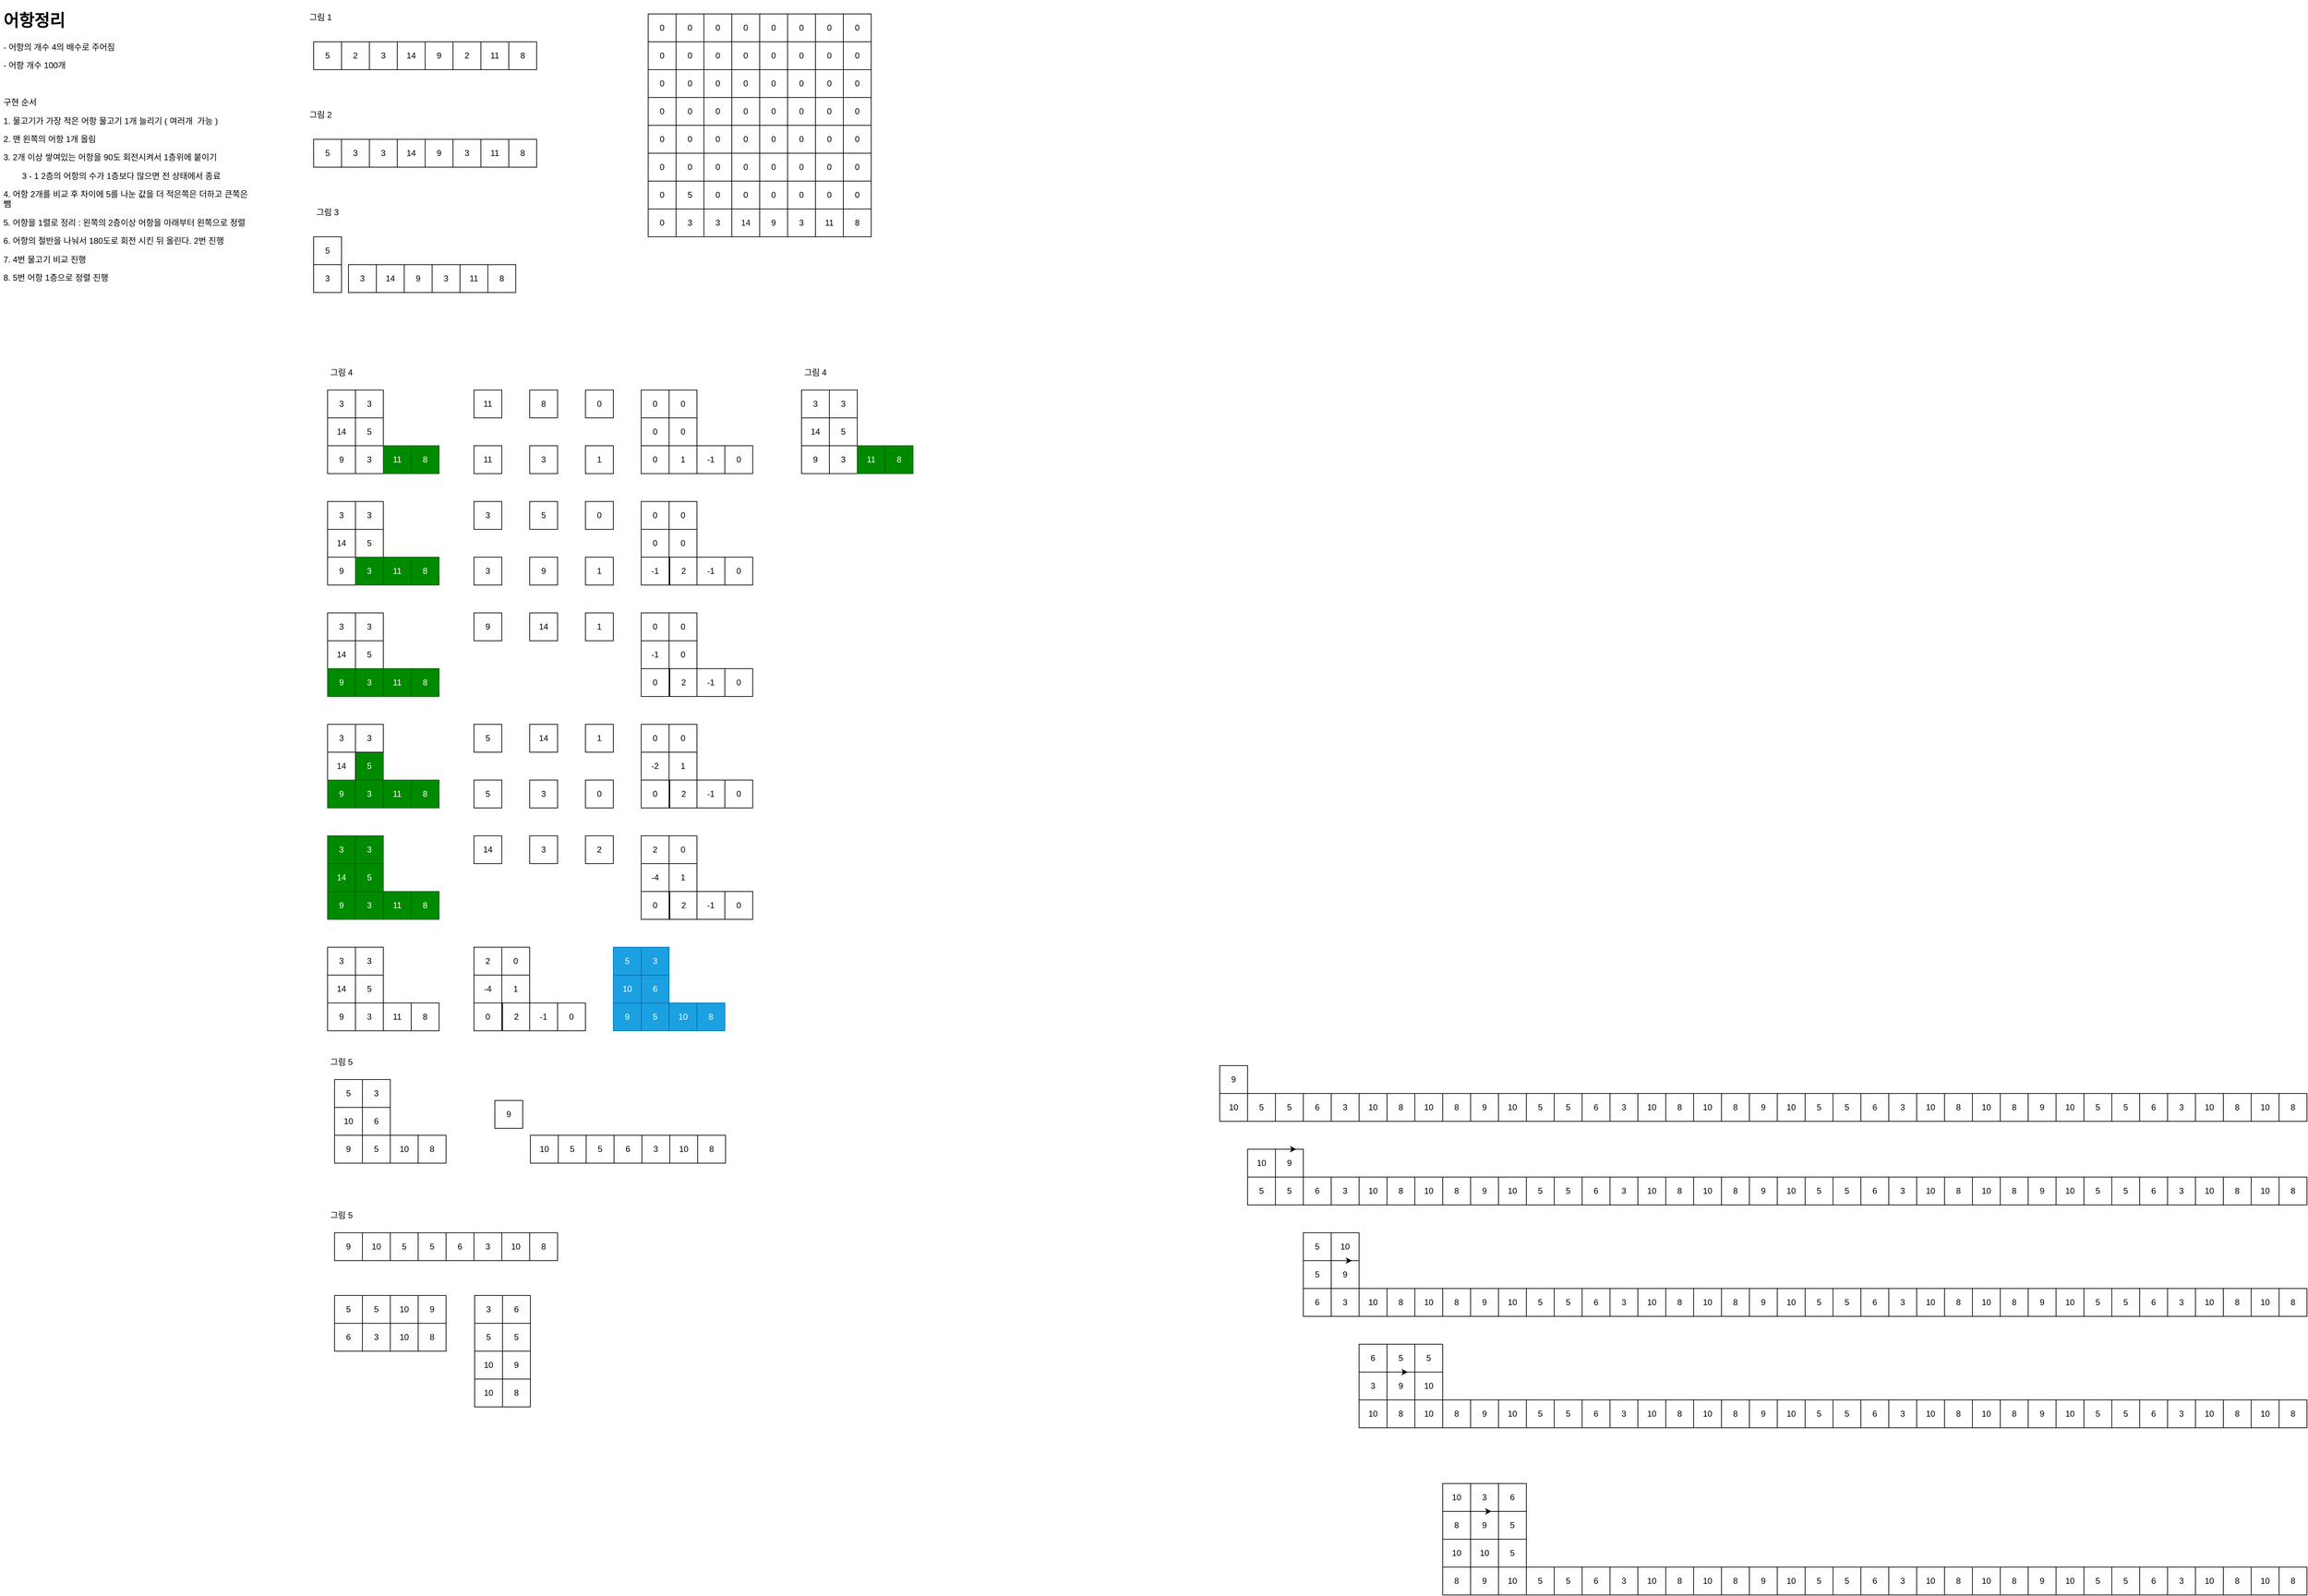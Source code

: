 <mxfile version="15.8.7" type="device"><diagram id="irr4N4XEwRbqmOda5Ulu" name="페이지-1"><mxGraphModel dx="1185" dy="714" grid="1" gridSize="10" guides="1" tooltips="1" connect="1" arrows="1" fold="1" page="1" pageScale="1" pageWidth="6000" pageHeight="6000" math="0" shadow="0"><root><mxCell id="0"/><mxCell id="1" parent="0"/><mxCell id="PDl0xv_tps8wnPuv8pki-11" value="5" style="rounded=0;whiteSpace=wrap;html=1;" vertex="1" parent="1"><mxGeometry x="940" y="130" width="40" height="40" as="geometry"/></mxCell><mxCell id="PDl0xv_tps8wnPuv8pki-13" value="2" style="rounded=0;whiteSpace=wrap;html=1;" vertex="1" parent="1"><mxGeometry x="980" y="130" width="40" height="40" as="geometry"/></mxCell><mxCell id="PDl0xv_tps8wnPuv8pki-14" value="3" style="rounded=0;whiteSpace=wrap;html=1;" vertex="1" parent="1"><mxGeometry x="1020" y="130" width="40" height="40" as="geometry"/></mxCell><mxCell id="PDl0xv_tps8wnPuv8pki-15" value="14" style="rounded=0;whiteSpace=wrap;html=1;" vertex="1" parent="1"><mxGeometry x="1060" y="130" width="40" height="40" as="geometry"/></mxCell><mxCell id="PDl0xv_tps8wnPuv8pki-16" value="9" style="rounded=0;whiteSpace=wrap;html=1;" vertex="1" parent="1"><mxGeometry x="1100" y="130" width="40" height="40" as="geometry"/></mxCell><mxCell id="PDl0xv_tps8wnPuv8pki-17" value="2" style="rounded=0;whiteSpace=wrap;html=1;" vertex="1" parent="1"><mxGeometry x="1140" y="130" width="40" height="40" as="geometry"/></mxCell><mxCell id="PDl0xv_tps8wnPuv8pki-18" value="11" style="rounded=0;whiteSpace=wrap;html=1;" vertex="1" parent="1"><mxGeometry x="1180" y="130" width="40" height="40" as="geometry"/></mxCell><mxCell id="PDl0xv_tps8wnPuv8pki-19" value="8" style="rounded=0;whiteSpace=wrap;html=1;" vertex="1" parent="1"><mxGeometry x="1220" y="130" width="40" height="40" as="geometry"/></mxCell><mxCell id="PDl0xv_tps8wnPuv8pki-51" value="그림 1" style="text;html=1;strokeColor=none;fillColor=none;align=center;verticalAlign=middle;whiteSpace=wrap;rounded=0;" vertex="1" parent="1"><mxGeometry x="920" y="80" width="60" height="30" as="geometry"/></mxCell><mxCell id="PDl0xv_tps8wnPuv8pki-52" value="&lt;h1&gt;어항정리&lt;/h1&gt;&lt;p&gt;- 어항의 개수 4의 배수로 주어짐&lt;/p&gt;&lt;p&gt;- 어항 개수 100개&lt;/p&gt;&lt;p&gt;&lt;br&gt;&lt;/p&gt;&lt;p&gt;구현 순서&amp;nbsp;&lt;/p&gt;&lt;p&gt;1. 물고기가 가장 적은 어항 물고기 1개 늘리기 ( 여러개&amp;nbsp; 가능 )&lt;/p&gt;&lt;p&gt;2. 맨 왼쪽의 어항 1개 올림&lt;/p&gt;&lt;p&gt;3. 2개 이상 쌓여있는 어항을 90도 회전시켜서 1층위에 붙이기&lt;/p&gt;&lt;p&gt;&lt;span&gt;&#9;&lt;/span&gt;&lt;span style=&quot;white-space: pre&quot;&gt;&#9;&lt;/span&gt;3 - 1 2층의 어항의 수가 1층보다 많으면 전 상태에서 종료&lt;br&gt;&lt;/p&gt;&lt;p&gt;4. 어항 2개를 비교 후 차이에 5를 나눈 값을 더 적은쪽은 더하고 큰쪽은 뺌&lt;/p&gt;&lt;p&gt;5. 어항을 1렬로 정리 : 왼쪽의 2층이상 어항을 아래부터 왼쪽으로 정렬&lt;/p&gt;&lt;p&gt;6. 어항의 절반을 나눠서 180도로 회전 시킨 뒤 올린다. 2번 진행&lt;/p&gt;&lt;p&gt;7. 4번 물고기 비교 진행&lt;/p&gt;&lt;p&gt;8. 5번 어항 1층으로 정렬 진행&lt;/p&gt;&lt;p&gt;&lt;br&gt;&lt;/p&gt;&lt;p&gt;&lt;br&gt;&lt;/p&gt;" style="text;html=1;strokeColor=none;fillColor=none;spacing=5;spacingTop=-20;whiteSpace=wrap;overflow=hidden;rounded=0;" vertex="1" parent="1"><mxGeometry x="490" y="80" width="370" height="450" as="geometry"/></mxCell><mxCell id="PDl0xv_tps8wnPuv8pki-54" value="5" style="rounded=0;whiteSpace=wrap;html=1;" vertex="1" parent="1"><mxGeometry x="940" y="270" width="40" height="40" as="geometry"/></mxCell><mxCell id="PDl0xv_tps8wnPuv8pki-55" value="3" style="rounded=0;whiteSpace=wrap;html=1;" vertex="1" parent="1"><mxGeometry x="980" y="270" width="40" height="40" as="geometry"/></mxCell><mxCell id="PDl0xv_tps8wnPuv8pki-56" value="3" style="rounded=0;whiteSpace=wrap;html=1;" vertex="1" parent="1"><mxGeometry x="1020" y="270" width="40" height="40" as="geometry"/></mxCell><mxCell id="PDl0xv_tps8wnPuv8pki-57" value="14" style="rounded=0;whiteSpace=wrap;html=1;" vertex="1" parent="1"><mxGeometry x="1060" y="270" width="40" height="40" as="geometry"/></mxCell><mxCell id="PDl0xv_tps8wnPuv8pki-58" value="9" style="rounded=0;whiteSpace=wrap;html=1;" vertex="1" parent="1"><mxGeometry x="1100" y="270" width="40" height="40" as="geometry"/></mxCell><mxCell id="PDl0xv_tps8wnPuv8pki-59" value="3" style="rounded=0;whiteSpace=wrap;html=1;" vertex="1" parent="1"><mxGeometry x="1140" y="270" width="40" height="40" as="geometry"/></mxCell><mxCell id="PDl0xv_tps8wnPuv8pki-60" value="11" style="rounded=0;whiteSpace=wrap;html=1;" vertex="1" parent="1"><mxGeometry x="1180" y="270" width="40" height="40" as="geometry"/></mxCell><mxCell id="PDl0xv_tps8wnPuv8pki-61" value="8" style="rounded=0;whiteSpace=wrap;html=1;" vertex="1" parent="1"><mxGeometry x="1220" y="270" width="40" height="40" as="geometry"/></mxCell><mxCell id="PDl0xv_tps8wnPuv8pki-62" value="그림 2" style="text;html=1;strokeColor=none;fillColor=none;align=center;verticalAlign=middle;whiteSpace=wrap;rounded=0;" vertex="1" parent="1"><mxGeometry x="920" y="220" width="60" height="30" as="geometry"/></mxCell><mxCell id="PDl0xv_tps8wnPuv8pki-63" value="5" style="rounded=0;whiteSpace=wrap;html=1;" vertex="1" parent="1"><mxGeometry x="940" y="410" width="40" height="40" as="geometry"/></mxCell><mxCell id="PDl0xv_tps8wnPuv8pki-64" value="3" style="rounded=0;whiteSpace=wrap;html=1;" vertex="1" parent="1"><mxGeometry x="940" y="450" width="40" height="40" as="geometry"/></mxCell><mxCell id="PDl0xv_tps8wnPuv8pki-65" value="3" style="rounded=0;whiteSpace=wrap;html=1;" vertex="1" parent="1"><mxGeometry x="990" y="450" width="40" height="40" as="geometry"/></mxCell><mxCell id="PDl0xv_tps8wnPuv8pki-66" value="14" style="rounded=0;whiteSpace=wrap;html=1;" vertex="1" parent="1"><mxGeometry x="1030" y="450" width="40" height="40" as="geometry"/></mxCell><mxCell id="PDl0xv_tps8wnPuv8pki-67" value="9" style="rounded=0;whiteSpace=wrap;html=1;" vertex="1" parent="1"><mxGeometry x="1070" y="450" width="40" height="40" as="geometry"/></mxCell><mxCell id="PDl0xv_tps8wnPuv8pki-68" value="3" style="rounded=0;whiteSpace=wrap;html=1;" vertex="1" parent="1"><mxGeometry x="1110" y="450" width="40" height="40" as="geometry"/></mxCell><mxCell id="PDl0xv_tps8wnPuv8pki-69" value="11" style="rounded=0;whiteSpace=wrap;html=1;" vertex="1" parent="1"><mxGeometry x="1150" y="450" width="40" height="40" as="geometry"/></mxCell><mxCell id="PDl0xv_tps8wnPuv8pki-70" value="8" style="rounded=0;whiteSpace=wrap;html=1;" vertex="1" parent="1"><mxGeometry x="1190" y="450" width="40" height="40" as="geometry"/></mxCell><mxCell id="PDl0xv_tps8wnPuv8pki-71" value="그림 3" style="text;html=1;strokeColor=none;fillColor=none;align=center;verticalAlign=middle;whiteSpace=wrap;rounded=0;" vertex="1" parent="1"><mxGeometry x="930" y="360" width="60" height="30" as="geometry"/></mxCell><mxCell id="PDl0xv_tps8wnPuv8pki-72" value="5" style="rounded=0;whiteSpace=wrap;html=1;" vertex="1" parent="1"><mxGeometry x="1000" y="670" width="40" height="40" as="geometry"/></mxCell><mxCell id="PDl0xv_tps8wnPuv8pki-73" value="3" style="rounded=0;whiteSpace=wrap;html=1;" vertex="1" parent="1"><mxGeometry x="1000" y="630" width="40" height="40" as="geometry"/></mxCell><mxCell id="PDl0xv_tps8wnPuv8pki-74" value="3" style="rounded=0;whiteSpace=wrap;html=1;" vertex="1" parent="1"><mxGeometry x="960" y="630" width="40" height="40" as="geometry"/></mxCell><mxCell id="PDl0xv_tps8wnPuv8pki-75" value="14" style="rounded=0;whiteSpace=wrap;html=1;" vertex="1" parent="1"><mxGeometry x="960" y="670" width="40" height="40" as="geometry"/></mxCell><mxCell id="PDl0xv_tps8wnPuv8pki-76" value="9" style="rounded=0;whiteSpace=wrap;html=1;" vertex="1" parent="1"><mxGeometry x="960" y="710" width="40" height="40" as="geometry"/></mxCell><mxCell id="PDl0xv_tps8wnPuv8pki-77" value="3" style="rounded=0;whiteSpace=wrap;html=1;" vertex="1" parent="1"><mxGeometry x="1000" y="710" width="40" height="40" as="geometry"/></mxCell><mxCell id="PDl0xv_tps8wnPuv8pki-78" value="11" style="rounded=0;whiteSpace=wrap;html=1;fillColor=#008a00;fontColor=#ffffff;strokeColor=#005700;" vertex="1" parent="1"><mxGeometry x="1040" y="710" width="40" height="40" as="geometry"/></mxCell><mxCell id="PDl0xv_tps8wnPuv8pki-79" value="8" style="rounded=0;whiteSpace=wrap;html=1;fillColor=#008a00;fontColor=#ffffff;strokeColor=#005700;" vertex="1" parent="1"><mxGeometry x="1080" y="710" width="40" height="40" as="geometry"/></mxCell><mxCell id="PDl0xv_tps8wnPuv8pki-80" value="그림 4" style="text;html=1;strokeColor=none;fillColor=none;align=center;verticalAlign=middle;whiteSpace=wrap;rounded=0;" vertex="1" parent="1"><mxGeometry x="950" y="590" width="60" height="30" as="geometry"/></mxCell><mxCell id="PDl0xv_tps8wnPuv8pki-124" value="0" style="rounded=0;whiteSpace=wrap;html=1;" vertex="1" parent="1"><mxGeometry x="1450" y="670" width="40" height="40" as="geometry"/></mxCell><mxCell id="PDl0xv_tps8wnPuv8pki-125" value="0" style="rounded=0;whiteSpace=wrap;html=1;" vertex="1" parent="1"><mxGeometry x="1450" y="630" width="40" height="40" as="geometry"/></mxCell><mxCell id="PDl0xv_tps8wnPuv8pki-126" value="0" style="rounded=0;whiteSpace=wrap;html=1;" vertex="1" parent="1"><mxGeometry x="1410" y="630" width="40" height="40" as="geometry"/></mxCell><mxCell id="PDl0xv_tps8wnPuv8pki-127" value="0" style="rounded=0;whiteSpace=wrap;html=1;" vertex="1" parent="1"><mxGeometry x="1410" y="670" width="40" height="40" as="geometry"/></mxCell><mxCell id="PDl0xv_tps8wnPuv8pki-128" value="0" style="rounded=0;whiteSpace=wrap;html=1;" vertex="1" parent="1"><mxGeometry x="1410" y="710" width="40" height="40" as="geometry"/></mxCell><mxCell id="PDl0xv_tps8wnPuv8pki-129" value="1" style="rounded=0;whiteSpace=wrap;html=1;" vertex="1" parent="1"><mxGeometry x="1450" y="710" width="40" height="40" as="geometry"/></mxCell><mxCell id="PDl0xv_tps8wnPuv8pki-130" value="-1" style="rounded=0;whiteSpace=wrap;html=1;" vertex="1" parent="1"><mxGeometry x="1490" y="710" width="40" height="40" as="geometry"/></mxCell><mxCell id="PDl0xv_tps8wnPuv8pki-131" value="0" style="rounded=0;whiteSpace=wrap;html=1;" vertex="1" parent="1"><mxGeometry x="1530" y="710" width="40" height="40" as="geometry"/></mxCell><mxCell id="PDl0xv_tps8wnPuv8pki-132" value="11" style="rounded=0;whiteSpace=wrap;html=1;" vertex="1" parent="1"><mxGeometry x="1170" y="630" width="40" height="40" as="geometry"/></mxCell><mxCell id="PDl0xv_tps8wnPuv8pki-133" value="8" style="rounded=0;whiteSpace=wrap;html=1;" vertex="1" parent="1"><mxGeometry x="1250" y="630" width="40" height="40" as="geometry"/></mxCell><mxCell id="PDl0xv_tps8wnPuv8pki-134" value="0" style="rounded=0;whiteSpace=wrap;html=1;" vertex="1" parent="1"><mxGeometry x="1330" y="630" width="40" height="40" as="geometry"/></mxCell><mxCell id="PDl0xv_tps8wnPuv8pki-135" value="11" style="rounded=0;whiteSpace=wrap;html=1;" vertex="1" parent="1"><mxGeometry x="1170" y="710" width="40" height="40" as="geometry"/></mxCell><mxCell id="PDl0xv_tps8wnPuv8pki-136" value="3" style="rounded=0;whiteSpace=wrap;html=1;" vertex="1" parent="1"><mxGeometry x="1250" y="710" width="40" height="40" as="geometry"/></mxCell><mxCell id="PDl0xv_tps8wnPuv8pki-137" value="1" style="rounded=0;whiteSpace=wrap;html=1;" vertex="1" parent="1"><mxGeometry x="1330" y="710" width="40" height="40" as="geometry"/></mxCell><mxCell id="PDl0xv_tps8wnPuv8pki-138" value="5" style="rounded=0;whiteSpace=wrap;html=1;" vertex="1" parent="1"><mxGeometry x="1000" y="830" width="40" height="40" as="geometry"/></mxCell><mxCell id="PDl0xv_tps8wnPuv8pki-139" value="3" style="rounded=0;whiteSpace=wrap;html=1;" vertex="1" parent="1"><mxGeometry x="1000" y="790" width="40" height="40" as="geometry"/></mxCell><mxCell id="PDl0xv_tps8wnPuv8pki-140" value="3" style="rounded=0;whiteSpace=wrap;html=1;" vertex="1" parent="1"><mxGeometry x="960" y="790" width="40" height="40" as="geometry"/></mxCell><mxCell id="PDl0xv_tps8wnPuv8pki-141" value="14" style="rounded=0;whiteSpace=wrap;html=1;" vertex="1" parent="1"><mxGeometry x="960" y="830" width="40" height="40" as="geometry"/></mxCell><mxCell id="PDl0xv_tps8wnPuv8pki-142" value="9" style="rounded=0;whiteSpace=wrap;html=1;" vertex="1" parent="1"><mxGeometry x="960" y="870" width="40" height="40" as="geometry"/></mxCell><mxCell id="PDl0xv_tps8wnPuv8pki-143" value="3" style="rounded=0;whiteSpace=wrap;html=1;fillColor=#008a00;fontColor=#ffffff;strokeColor=#005700;" vertex="1" parent="1"><mxGeometry x="1000" y="870" width="40" height="40" as="geometry"/></mxCell><mxCell id="PDl0xv_tps8wnPuv8pki-144" value="11" style="rounded=0;whiteSpace=wrap;html=1;fillColor=#008a00;fontColor=#ffffff;strokeColor=#005700;" vertex="1" parent="1"><mxGeometry x="1040" y="870" width="40" height="40" as="geometry"/></mxCell><mxCell id="PDl0xv_tps8wnPuv8pki-145" value="8" style="rounded=0;whiteSpace=wrap;html=1;fillColor=#008a00;fontColor=#ffffff;strokeColor=#005700;" vertex="1" parent="1"><mxGeometry x="1080" y="870" width="40" height="40" as="geometry"/></mxCell><mxCell id="PDl0xv_tps8wnPuv8pki-146" value="0" style="rounded=0;whiteSpace=wrap;html=1;" vertex="1" parent="1"><mxGeometry x="1450" y="830" width="40" height="40" as="geometry"/></mxCell><mxCell id="PDl0xv_tps8wnPuv8pki-147" value="0" style="rounded=0;whiteSpace=wrap;html=1;" vertex="1" parent="1"><mxGeometry x="1450" y="790" width="40" height="40" as="geometry"/></mxCell><mxCell id="PDl0xv_tps8wnPuv8pki-148" value="0" style="rounded=0;whiteSpace=wrap;html=1;" vertex="1" parent="1"><mxGeometry x="1410" y="790" width="40" height="40" as="geometry"/></mxCell><mxCell id="PDl0xv_tps8wnPuv8pki-149" value="0" style="rounded=0;whiteSpace=wrap;html=1;" vertex="1" parent="1"><mxGeometry x="1410" y="830" width="40" height="40" as="geometry"/></mxCell><mxCell id="PDl0xv_tps8wnPuv8pki-150" value="-1" style="rounded=0;whiteSpace=wrap;html=1;" vertex="1" parent="1"><mxGeometry x="1410" y="870" width="40" height="40" as="geometry"/></mxCell><mxCell id="PDl0xv_tps8wnPuv8pki-151" value="2" style="rounded=0;whiteSpace=wrap;html=1;" vertex="1" parent="1"><mxGeometry x="1451" y="870" width="40" height="40" as="geometry"/></mxCell><mxCell id="PDl0xv_tps8wnPuv8pki-152" value="-1" style="rounded=0;whiteSpace=wrap;html=1;" vertex="1" parent="1"><mxGeometry x="1490" y="870" width="40" height="40" as="geometry"/></mxCell><mxCell id="PDl0xv_tps8wnPuv8pki-153" value="0" style="rounded=0;whiteSpace=wrap;html=1;" vertex="1" parent="1"><mxGeometry x="1530" y="870" width="40" height="40" as="geometry"/></mxCell><mxCell id="PDl0xv_tps8wnPuv8pki-154" value="3" style="rounded=0;whiteSpace=wrap;html=1;" vertex="1" parent="1"><mxGeometry x="1170" y="790" width="40" height="40" as="geometry"/></mxCell><mxCell id="PDl0xv_tps8wnPuv8pki-155" value="5" style="rounded=0;whiteSpace=wrap;html=1;" vertex="1" parent="1"><mxGeometry x="1250" y="790" width="40" height="40" as="geometry"/></mxCell><mxCell id="PDl0xv_tps8wnPuv8pki-156" value="0" style="rounded=0;whiteSpace=wrap;html=1;" vertex="1" parent="1"><mxGeometry x="1330" y="790" width="40" height="40" as="geometry"/></mxCell><mxCell id="PDl0xv_tps8wnPuv8pki-157" value="3" style="rounded=0;whiteSpace=wrap;html=1;" vertex="1" parent="1"><mxGeometry x="1170" y="870" width="40" height="40" as="geometry"/></mxCell><mxCell id="PDl0xv_tps8wnPuv8pki-158" value="9" style="rounded=0;whiteSpace=wrap;html=1;" vertex="1" parent="1"><mxGeometry x="1250" y="870" width="40" height="40" as="geometry"/></mxCell><mxCell id="PDl0xv_tps8wnPuv8pki-159" value="1" style="rounded=0;whiteSpace=wrap;html=1;" vertex="1" parent="1"><mxGeometry x="1330" y="870" width="40" height="40" as="geometry"/></mxCell><mxCell id="PDl0xv_tps8wnPuv8pki-160" value="5" style="rounded=0;whiteSpace=wrap;html=1;" vertex="1" parent="1"><mxGeometry x="1000" y="990" width="40" height="40" as="geometry"/></mxCell><mxCell id="PDl0xv_tps8wnPuv8pki-161" value="3" style="rounded=0;whiteSpace=wrap;html=1;" vertex="1" parent="1"><mxGeometry x="1000" y="950" width="40" height="40" as="geometry"/></mxCell><mxCell id="PDl0xv_tps8wnPuv8pki-162" value="3" style="rounded=0;whiteSpace=wrap;html=1;" vertex="1" parent="1"><mxGeometry x="960" y="950" width="40" height="40" as="geometry"/></mxCell><mxCell id="PDl0xv_tps8wnPuv8pki-163" value="14" style="rounded=0;whiteSpace=wrap;html=1;" vertex="1" parent="1"><mxGeometry x="960" y="990" width="40" height="40" as="geometry"/></mxCell><mxCell id="PDl0xv_tps8wnPuv8pki-164" value="9" style="rounded=0;whiteSpace=wrap;html=1;fillColor=#008a00;fontColor=#ffffff;strokeColor=#005700;" vertex="1" parent="1"><mxGeometry x="960" y="1030" width="40" height="40" as="geometry"/></mxCell><mxCell id="PDl0xv_tps8wnPuv8pki-165" value="3" style="rounded=0;whiteSpace=wrap;html=1;fillColor=#008a00;fontColor=#ffffff;strokeColor=#005700;" vertex="1" parent="1"><mxGeometry x="1000" y="1030" width="40" height="40" as="geometry"/></mxCell><mxCell id="PDl0xv_tps8wnPuv8pki-166" value="11" style="rounded=0;whiteSpace=wrap;html=1;fillColor=#008a00;fontColor=#ffffff;strokeColor=#005700;" vertex="1" parent="1"><mxGeometry x="1040" y="1030" width="40" height="40" as="geometry"/></mxCell><mxCell id="PDl0xv_tps8wnPuv8pki-167" value="8" style="rounded=0;whiteSpace=wrap;html=1;fillColor=#008a00;fontColor=#ffffff;strokeColor=#005700;" vertex="1" parent="1"><mxGeometry x="1080" y="1030" width="40" height="40" as="geometry"/></mxCell><mxCell id="PDl0xv_tps8wnPuv8pki-168" value="0" style="rounded=0;whiteSpace=wrap;html=1;" vertex="1" parent="1"><mxGeometry x="1450" y="990" width="40" height="40" as="geometry"/></mxCell><mxCell id="PDl0xv_tps8wnPuv8pki-169" value="0" style="rounded=0;whiteSpace=wrap;html=1;" vertex="1" parent="1"><mxGeometry x="1450" y="950" width="40" height="40" as="geometry"/></mxCell><mxCell id="PDl0xv_tps8wnPuv8pki-170" value="0" style="rounded=0;whiteSpace=wrap;html=1;" vertex="1" parent="1"><mxGeometry x="1410" y="950" width="40" height="40" as="geometry"/></mxCell><mxCell id="PDl0xv_tps8wnPuv8pki-171" value="-1" style="rounded=0;whiteSpace=wrap;html=1;" vertex="1" parent="1"><mxGeometry x="1410" y="990" width="40" height="40" as="geometry"/></mxCell><mxCell id="PDl0xv_tps8wnPuv8pki-172" value="0" style="rounded=0;whiteSpace=wrap;html=1;" vertex="1" parent="1"><mxGeometry x="1410" y="1030" width="40" height="40" as="geometry"/></mxCell><mxCell id="PDl0xv_tps8wnPuv8pki-173" value="2" style="rounded=0;whiteSpace=wrap;html=1;" vertex="1" parent="1"><mxGeometry x="1451" y="1030" width="40" height="40" as="geometry"/></mxCell><mxCell id="PDl0xv_tps8wnPuv8pki-174" value="-1" style="rounded=0;whiteSpace=wrap;html=1;" vertex="1" parent="1"><mxGeometry x="1490" y="1030" width="40" height="40" as="geometry"/></mxCell><mxCell id="PDl0xv_tps8wnPuv8pki-175" value="0" style="rounded=0;whiteSpace=wrap;html=1;" vertex="1" parent="1"><mxGeometry x="1530" y="1030" width="40" height="40" as="geometry"/></mxCell><mxCell id="PDl0xv_tps8wnPuv8pki-176" value="9" style="rounded=0;whiteSpace=wrap;html=1;" vertex="1" parent="1"><mxGeometry x="1170" y="950" width="40" height="40" as="geometry"/></mxCell><mxCell id="PDl0xv_tps8wnPuv8pki-177" value="14" style="rounded=0;whiteSpace=wrap;html=1;" vertex="1" parent="1"><mxGeometry x="1250" y="950" width="40" height="40" as="geometry"/></mxCell><mxCell id="PDl0xv_tps8wnPuv8pki-178" value="1" style="rounded=0;whiteSpace=wrap;html=1;" vertex="1" parent="1"><mxGeometry x="1330" y="950" width="40" height="40" as="geometry"/></mxCell><mxCell id="PDl0xv_tps8wnPuv8pki-182" value="5" style="rounded=0;whiteSpace=wrap;html=1;fillColor=#008a00;fontColor=#ffffff;strokeColor=#005700;" vertex="1" parent="1"><mxGeometry x="1000" y="1150" width="40" height="40" as="geometry"/></mxCell><mxCell id="PDl0xv_tps8wnPuv8pki-183" value="3" style="rounded=0;whiteSpace=wrap;html=1;" vertex="1" parent="1"><mxGeometry x="1000" y="1110" width="40" height="40" as="geometry"/></mxCell><mxCell id="PDl0xv_tps8wnPuv8pki-184" value="3" style="rounded=0;whiteSpace=wrap;html=1;" vertex="1" parent="1"><mxGeometry x="960" y="1110" width="40" height="40" as="geometry"/></mxCell><mxCell id="PDl0xv_tps8wnPuv8pki-185" value="14" style="rounded=0;whiteSpace=wrap;html=1;" vertex="1" parent="1"><mxGeometry x="960" y="1150" width="40" height="40" as="geometry"/></mxCell><mxCell id="PDl0xv_tps8wnPuv8pki-186" value="9" style="rounded=0;whiteSpace=wrap;html=1;fillColor=#008a00;fontColor=#ffffff;strokeColor=#005700;" vertex="1" parent="1"><mxGeometry x="960" y="1190" width="40" height="40" as="geometry"/></mxCell><mxCell id="PDl0xv_tps8wnPuv8pki-187" value="3" style="rounded=0;whiteSpace=wrap;html=1;fillColor=#008a00;fontColor=#ffffff;strokeColor=#005700;" vertex="1" parent="1"><mxGeometry x="1000" y="1190" width="40" height="40" as="geometry"/></mxCell><mxCell id="PDl0xv_tps8wnPuv8pki-188" value="11" style="rounded=0;whiteSpace=wrap;html=1;fillColor=#008a00;fontColor=#ffffff;strokeColor=#005700;" vertex="1" parent="1"><mxGeometry x="1040" y="1190" width="40" height="40" as="geometry"/></mxCell><mxCell id="PDl0xv_tps8wnPuv8pki-189" value="8" style="rounded=0;whiteSpace=wrap;html=1;fillColor=#008a00;fontColor=#ffffff;strokeColor=#005700;" vertex="1" parent="1"><mxGeometry x="1080" y="1190" width="40" height="40" as="geometry"/></mxCell><mxCell id="PDl0xv_tps8wnPuv8pki-190" value="1" style="rounded=0;whiteSpace=wrap;html=1;" vertex="1" parent="1"><mxGeometry x="1450" y="1150" width="40" height="40" as="geometry"/></mxCell><mxCell id="PDl0xv_tps8wnPuv8pki-191" value="0" style="rounded=0;whiteSpace=wrap;html=1;" vertex="1" parent="1"><mxGeometry x="1450" y="1110" width="40" height="40" as="geometry"/></mxCell><mxCell id="PDl0xv_tps8wnPuv8pki-192" value="0" style="rounded=0;whiteSpace=wrap;html=1;" vertex="1" parent="1"><mxGeometry x="1410" y="1110" width="40" height="40" as="geometry"/></mxCell><mxCell id="PDl0xv_tps8wnPuv8pki-193" value="-2" style="rounded=0;whiteSpace=wrap;html=1;" vertex="1" parent="1"><mxGeometry x="1410" y="1150" width="40" height="40" as="geometry"/></mxCell><mxCell id="PDl0xv_tps8wnPuv8pki-194" value="0" style="rounded=0;whiteSpace=wrap;html=1;" vertex="1" parent="1"><mxGeometry x="1410" y="1190" width="40" height="40" as="geometry"/></mxCell><mxCell id="PDl0xv_tps8wnPuv8pki-195" value="2" style="rounded=0;whiteSpace=wrap;html=1;" vertex="1" parent="1"><mxGeometry x="1451" y="1190" width="40" height="40" as="geometry"/></mxCell><mxCell id="PDl0xv_tps8wnPuv8pki-196" value="-1" style="rounded=0;whiteSpace=wrap;html=1;" vertex="1" parent="1"><mxGeometry x="1490" y="1190" width="40" height="40" as="geometry"/></mxCell><mxCell id="PDl0xv_tps8wnPuv8pki-197" value="0" style="rounded=0;whiteSpace=wrap;html=1;" vertex="1" parent="1"><mxGeometry x="1530" y="1190" width="40" height="40" as="geometry"/></mxCell><mxCell id="PDl0xv_tps8wnPuv8pki-198" value="5" style="rounded=0;whiteSpace=wrap;html=1;" vertex="1" parent="1"><mxGeometry x="1170" y="1110" width="40" height="40" as="geometry"/></mxCell><mxCell id="PDl0xv_tps8wnPuv8pki-199" value="14" style="rounded=0;whiteSpace=wrap;html=1;" vertex="1" parent="1"><mxGeometry x="1250" y="1110" width="40" height="40" as="geometry"/></mxCell><mxCell id="PDl0xv_tps8wnPuv8pki-200" value="1" style="rounded=0;whiteSpace=wrap;html=1;" vertex="1" parent="1"><mxGeometry x="1330" y="1110" width="40" height="40" as="geometry"/></mxCell><mxCell id="PDl0xv_tps8wnPuv8pki-201" value="5" style="rounded=0;whiteSpace=wrap;html=1;" vertex="1" parent="1"><mxGeometry x="1170" y="1190" width="40" height="40" as="geometry"/></mxCell><mxCell id="PDl0xv_tps8wnPuv8pki-202" value="3" style="rounded=0;whiteSpace=wrap;html=1;" vertex="1" parent="1"><mxGeometry x="1250" y="1190" width="40" height="40" as="geometry"/></mxCell><mxCell id="PDl0xv_tps8wnPuv8pki-203" value="0" style="rounded=0;whiteSpace=wrap;html=1;" vertex="1" parent="1"><mxGeometry x="1330" y="1190" width="40" height="40" as="geometry"/></mxCell><mxCell id="PDl0xv_tps8wnPuv8pki-204" value="5" style="rounded=0;whiteSpace=wrap;html=1;fillColor=#008a00;fontColor=#ffffff;strokeColor=#005700;" vertex="1" parent="1"><mxGeometry x="1000" y="1310" width="40" height="40" as="geometry"/></mxCell><mxCell id="PDl0xv_tps8wnPuv8pki-205" value="3" style="rounded=0;whiteSpace=wrap;html=1;fillColor=#008a00;fontColor=#ffffff;strokeColor=#005700;" vertex="1" parent="1"><mxGeometry x="1000" y="1270" width="40" height="40" as="geometry"/></mxCell><mxCell id="PDl0xv_tps8wnPuv8pki-206" value="3" style="rounded=0;whiteSpace=wrap;html=1;fillColor=#008a00;fontColor=#ffffff;strokeColor=#005700;" vertex="1" parent="1"><mxGeometry x="960" y="1270" width="40" height="40" as="geometry"/></mxCell><mxCell id="PDl0xv_tps8wnPuv8pki-207" value="14" style="rounded=0;whiteSpace=wrap;html=1;fillColor=#008a00;fontColor=#ffffff;strokeColor=#005700;" vertex="1" parent="1"><mxGeometry x="960" y="1310" width="40" height="40" as="geometry"/></mxCell><mxCell id="PDl0xv_tps8wnPuv8pki-208" value="9" style="rounded=0;whiteSpace=wrap;html=1;fillColor=#008a00;fontColor=#ffffff;strokeColor=#005700;" vertex="1" parent="1"><mxGeometry x="960" y="1350" width="40" height="40" as="geometry"/></mxCell><mxCell id="PDl0xv_tps8wnPuv8pki-209" value="3" style="rounded=0;whiteSpace=wrap;html=1;fillColor=#008a00;fontColor=#ffffff;strokeColor=#005700;" vertex="1" parent="1"><mxGeometry x="1000" y="1350" width="40" height="40" as="geometry"/></mxCell><mxCell id="PDl0xv_tps8wnPuv8pki-210" value="11" style="rounded=0;whiteSpace=wrap;html=1;fillColor=#008a00;fontColor=#ffffff;strokeColor=#005700;" vertex="1" parent="1"><mxGeometry x="1040" y="1350" width="40" height="40" as="geometry"/></mxCell><mxCell id="PDl0xv_tps8wnPuv8pki-211" value="8" style="rounded=0;whiteSpace=wrap;html=1;fillColor=#008a00;fontColor=#ffffff;strokeColor=#005700;" vertex="1" parent="1"><mxGeometry x="1080" y="1350" width="40" height="40" as="geometry"/></mxCell><mxCell id="PDl0xv_tps8wnPuv8pki-212" value="1" style="rounded=0;whiteSpace=wrap;html=1;" vertex="1" parent="1"><mxGeometry x="1450" y="1310" width="40" height="40" as="geometry"/></mxCell><mxCell id="PDl0xv_tps8wnPuv8pki-213" value="0" style="rounded=0;whiteSpace=wrap;html=1;" vertex="1" parent="1"><mxGeometry x="1450" y="1270" width="40" height="40" as="geometry"/></mxCell><mxCell id="PDl0xv_tps8wnPuv8pki-214" value="2" style="rounded=0;whiteSpace=wrap;html=1;" vertex="1" parent="1"><mxGeometry x="1410" y="1270" width="40" height="40" as="geometry"/></mxCell><mxCell id="PDl0xv_tps8wnPuv8pki-215" value="-4" style="rounded=0;whiteSpace=wrap;html=1;" vertex="1" parent="1"><mxGeometry x="1410" y="1310" width="40" height="40" as="geometry"/></mxCell><mxCell id="PDl0xv_tps8wnPuv8pki-216" value="0" style="rounded=0;whiteSpace=wrap;html=1;" vertex="1" parent="1"><mxGeometry x="1410" y="1350" width="40" height="40" as="geometry"/></mxCell><mxCell id="PDl0xv_tps8wnPuv8pki-217" value="2" style="rounded=0;whiteSpace=wrap;html=1;" vertex="1" parent="1"><mxGeometry x="1451" y="1350" width="40" height="40" as="geometry"/></mxCell><mxCell id="PDl0xv_tps8wnPuv8pki-218" value="-1" style="rounded=0;whiteSpace=wrap;html=1;" vertex="1" parent="1"><mxGeometry x="1490" y="1350" width="40" height="40" as="geometry"/></mxCell><mxCell id="PDl0xv_tps8wnPuv8pki-219" value="0" style="rounded=0;whiteSpace=wrap;html=1;" vertex="1" parent="1"><mxGeometry x="1530" y="1350" width="40" height="40" as="geometry"/></mxCell><mxCell id="PDl0xv_tps8wnPuv8pki-220" value="14" style="rounded=0;whiteSpace=wrap;html=1;" vertex="1" parent="1"><mxGeometry x="1170" y="1270" width="40" height="40" as="geometry"/></mxCell><mxCell id="PDl0xv_tps8wnPuv8pki-221" value="3" style="rounded=0;whiteSpace=wrap;html=1;" vertex="1" parent="1"><mxGeometry x="1250" y="1270" width="40" height="40" as="geometry"/></mxCell><mxCell id="PDl0xv_tps8wnPuv8pki-222" value="2" style="rounded=0;whiteSpace=wrap;html=1;" vertex="1" parent="1"><mxGeometry x="1330" y="1270" width="40" height="40" as="geometry"/></mxCell><mxCell id="PDl0xv_tps8wnPuv8pki-226" value="5" style="rounded=0;whiteSpace=wrap;html=1;" vertex="1" parent="1"><mxGeometry x="1000" y="1470" width="40" height="40" as="geometry"/></mxCell><mxCell id="PDl0xv_tps8wnPuv8pki-227" value="3" style="rounded=0;whiteSpace=wrap;html=1;" vertex="1" parent="1"><mxGeometry x="1000" y="1430" width="40" height="40" as="geometry"/></mxCell><mxCell id="PDl0xv_tps8wnPuv8pki-228" value="3" style="rounded=0;whiteSpace=wrap;html=1;" vertex="1" parent="1"><mxGeometry x="960" y="1430" width="40" height="40" as="geometry"/></mxCell><mxCell id="PDl0xv_tps8wnPuv8pki-229" value="14" style="rounded=0;whiteSpace=wrap;html=1;" vertex="1" parent="1"><mxGeometry x="960" y="1470" width="40" height="40" as="geometry"/></mxCell><mxCell id="PDl0xv_tps8wnPuv8pki-230" value="9" style="rounded=0;whiteSpace=wrap;html=1;" vertex="1" parent="1"><mxGeometry x="960" y="1510" width="40" height="40" as="geometry"/></mxCell><mxCell id="PDl0xv_tps8wnPuv8pki-231" value="3" style="rounded=0;whiteSpace=wrap;html=1;" vertex="1" parent="1"><mxGeometry x="1000" y="1510" width="40" height="40" as="geometry"/></mxCell><mxCell id="PDl0xv_tps8wnPuv8pki-232" value="11" style="rounded=0;whiteSpace=wrap;html=1;" vertex="1" parent="1"><mxGeometry x="1040" y="1510" width="40" height="40" as="geometry"/></mxCell><mxCell id="PDl0xv_tps8wnPuv8pki-233" value="8" style="rounded=0;whiteSpace=wrap;html=1;" vertex="1" parent="1"><mxGeometry x="1080" y="1510" width="40" height="40" as="geometry"/></mxCell><mxCell id="PDl0xv_tps8wnPuv8pki-234" value="1" style="rounded=0;whiteSpace=wrap;html=1;" vertex="1" parent="1"><mxGeometry x="1210" y="1470" width="40" height="40" as="geometry"/></mxCell><mxCell id="PDl0xv_tps8wnPuv8pki-235" value="0" style="rounded=0;whiteSpace=wrap;html=1;" vertex="1" parent="1"><mxGeometry x="1210" y="1430" width="40" height="40" as="geometry"/></mxCell><mxCell id="PDl0xv_tps8wnPuv8pki-236" value="2" style="rounded=0;whiteSpace=wrap;html=1;" vertex="1" parent="1"><mxGeometry x="1170" y="1430" width="40" height="40" as="geometry"/></mxCell><mxCell id="PDl0xv_tps8wnPuv8pki-237" value="-4" style="rounded=0;whiteSpace=wrap;html=1;" vertex="1" parent="1"><mxGeometry x="1170" y="1470" width="40" height="40" as="geometry"/></mxCell><mxCell id="PDl0xv_tps8wnPuv8pki-238" value="0" style="rounded=0;whiteSpace=wrap;html=1;" vertex="1" parent="1"><mxGeometry x="1170" y="1510" width="40" height="40" as="geometry"/></mxCell><mxCell id="PDl0xv_tps8wnPuv8pki-239" value="2" style="rounded=0;whiteSpace=wrap;html=1;" vertex="1" parent="1"><mxGeometry x="1211" y="1510" width="40" height="40" as="geometry"/></mxCell><mxCell id="PDl0xv_tps8wnPuv8pki-240" value="-1" style="rounded=0;whiteSpace=wrap;html=1;" vertex="1" parent="1"><mxGeometry x="1250" y="1510" width="40" height="40" as="geometry"/></mxCell><mxCell id="PDl0xv_tps8wnPuv8pki-241" value="0" style="rounded=0;whiteSpace=wrap;html=1;" vertex="1" parent="1"><mxGeometry x="1290" y="1510" width="40" height="40" as="geometry"/></mxCell><mxCell id="PDl0xv_tps8wnPuv8pki-242" value="6" style="rounded=0;whiteSpace=wrap;html=1;fillColor=#1ba1e2;fontColor=#ffffff;strokeColor=#006EAF;" vertex="1" parent="1"><mxGeometry x="1410" y="1470" width="40" height="40" as="geometry"/></mxCell><mxCell id="PDl0xv_tps8wnPuv8pki-243" value="3" style="rounded=0;whiteSpace=wrap;html=1;fillColor=#1ba1e2;fontColor=#ffffff;strokeColor=#006EAF;" vertex="1" parent="1"><mxGeometry x="1410" y="1430" width="40" height="40" as="geometry"/></mxCell><mxCell id="PDl0xv_tps8wnPuv8pki-244" value="5" style="rounded=0;whiteSpace=wrap;html=1;fillColor=#1ba1e2;fontColor=#ffffff;strokeColor=#006EAF;" vertex="1" parent="1"><mxGeometry x="1370" y="1430" width="40" height="40" as="geometry"/></mxCell><mxCell id="PDl0xv_tps8wnPuv8pki-245" value="10" style="rounded=0;whiteSpace=wrap;html=1;fillColor=#1ba1e2;fontColor=#ffffff;strokeColor=#006EAF;" vertex="1" parent="1"><mxGeometry x="1370" y="1470" width="40" height="40" as="geometry"/></mxCell><mxCell id="PDl0xv_tps8wnPuv8pki-246" value="9" style="rounded=0;whiteSpace=wrap;html=1;fillColor=#1ba1e2;fontColor=#ffffff;strokeColor=#006EAF;" vertex="1" parent="1"><mxGeometry x="1370" y="1510" width="40" height="40" as="geometry"/></mxCell><mxCell id="PDl0xv_tps8wnPuv8pki-247" value="5" style="rounded=0;whiteSpace=wrap;html=1;fillColor=#1ba1e2;fontColor=#ffffff;strokeColor=#006EAF;" vertex="1" parent="1"><mxGeometry x="1410" y="1510" width="40" height="40" as="geometry"/></mxCell><mxCell id="PDl0xv_tps8wnPuv8pki-248" value="10" style="rounded=0;whiteSpace=wrap;html=1;fillColor=#1ba1e2;fontColor=#ffffff;strokeColor=#006EAF;" vertex="1" parent="1"><mxGeometry x="1450" y="1510" width="40" height="40" as="geometry"/></mxCell><mxCell id="PDl0xv_tps8wnPuv8pki-249" value="8" style="rounded=0;whiteSpace=wrap;html=1;fillColor=#1ba1e2;fontColor=#ffffff;strokeColor=#006EAF;" vertex="1" parent="1"><mxGeometry x="1490" y="1510" width="40" height="40" as="geometry"/></mxCell><mxCell id="PDl0xv_tps8wnPuv8pki-250" value="그림 5" style="text;html=1;strokeColor=none;fillColor=none;align=center;verticalAlign=middle;whiteSpace=wrap;rounded=0;" vertex="1" parent="1"><mxGeometry x="950" y="1580" width="60" height="30" as="geometry"/></mxCell><mxCell id="PDl0xv_tps8wnPuv8pki-251" value="6" style="rounded=0;whiteSpace=wrap;html=1;" vertex="1" parent="1"><mxGeometry x="1010" y="1660" width="40" height="40" as="geometry"/></mxCell><mxCell id="PDl0xv_tps8wnPuv8pki-252" value="3" style="rounded=0;whiteSpace=wrap;html=1;" vertex="1" parent="1"><mxGeometry x="1010" y="1620" width="40" height="40" as="geometry"/></mxCell><mxCell id="PDl0xv_tps8wnPuv8pki-253" value="5" style="rounded=0;whiteSpace=wrap;html=1;" vertex="1" parent="1"><mxGeometry x="970" y="1620" width="40" height="40" as="geometry"/></mxCell><mxCell id="PDl0xv_tps8wnPuv8pki-254" value="10" style="rounded=0;whiteSpace=wrap;html=1;" vertex="1" parent="1"><mxGeometry x="970" y="1660" width="40" height="40" as="geometry"/></mxCell><mxCell id="PDl0xv_tps8wnPuv8pki-255" value="9" style="rounded=0;whiteSpace=wrap;html=1;" vertex="1" parent="1"><mxGeometry x="970" y="1700" width="40" height="40" as="geometry"/></mxCell><mxCell id="PDl0xv_tps8wnPuv8pki-256" value="5" style="rounded=0;whiteSpace=wrap;html=1;" vertex="1" parent="1"><mxGeometry x="1010" y="1700" width="40" height="40" as="geometry"/></mxCell><mxCell id="PDl0xv_tps8wnPuv8pki-257" value="10" style="rounded=0;whiteSpace=wrap;html=1;" vertex="1" parent="1"><mxGeometry x="1050" y="1700" width="40" height="40" as="geometry"/></mxCell><mxCell id="PDl0xv_tps8wnPuv8pki-258" value="8" style="rounded=0;whiteSpace=wrap;html=1;" vertex="1" parent="1"><mxGeometry x="1090" y="1700" width="40" height="40" as="geometry"/></mxCell><mxCell id="PDl0xv_tps8wnPuv8pki-259" value="6" style="rounded=0;whiteSpace=wrap;html=1;" vertex="1" parent="1"><mxGeometry x="1371" y="1700" width="40" height="40" as="geometry"/></mxCell><mxCell id="PDl0xv_tps8wnPuv8pki-260" value="3" style="rounded=0;whiteSpace=wrap;html=1;" vertex="1" parent="1"><mxGeometry x="1411" y="1700" width="40" height="40" as="geometry"/></mxCell><mxCell id="PDl0xv_tps8wnPuv8pki-261" value="5" style="rounded=0;whiteSpace=wrap;html=1;" vertex="1" parent="1"><mxGeometry x="1291" y="1700" width="40" height="40" as="geometry"/></mxCell><mxCell id="PDl0xv_tps8wnPuv8pki-262" value="10" style="rounded=0;whiteSpace=wrap;html=1;" vertex="1" parent="1"><mxGeometry x="1251" y="1700" width="40" height="40" as="geometry"/></mxCell><mxCell id="PDl0xv_tps8wnPuv8pki-263" value="9" style="rounded=0;whiteSpace=wrap;html=1;" vertex="1" parent="1"><mxGeometry x="1200" y="1650" width="40" height="40" as="geometry"/></mxCell><mxCell id="PDl0xv_tps8wnPuv8pki-264" value="5" style="rounded=0;whiteSpace=wrap;html=1;" vertex="1" parent="1"><mxGeometry x="1331" y="1700" width="40" height="40" as="geometry"/></mxCell><mxCell id="PDl0xv_tps8wnPuv8pki-265" value="10" style="rounded=0;whiteSpace=wrap;html=1;" vertex="1" parent="1"><mxGeometry x="1451" y="1700" width="40" height="40" as="geometry"/></mxCell><mxCell id="PDl0xv_tps8wnPuv8pki-266" value="8" style="rounded=0;whiteSpace=wrap;html=1;" vertex="1" parent="1"><mxGeometry x="1491" y="1700" width="40" height="40" as="geometry"/></mxCell><mxCell id="PDl0xv_tps8wnPuv8pki-267" value="6" style="rounded=0;whiteSpace=wrap;html=1;" vertex="1" parent="1"><mxGeometry x="1130" y="1840" width="40" height="40" as="geometry"/></mxCell><mxCell id="PDl0xv_tps8wnPuv8pki-268" value="3" style="rounded=0;whiteSpace=wrap;html=1;" vertex="1" parent="1"><mxGeometry x="1170" y="1840" width="40" height="40" as="geometry"/></mxCell><mxCell id="PDl0xv_tps8wnPuv8pki-269" value="5" style="rounded=0;whiteSpace=wrap;html=1;" vertex="1" parent="1"><mxGeometry x="1050" y="1840" width="40" height="40" as="geometry"/></mxCell><mxCell id="PDl0xv_tps8wnPuv8pki-270" value="10" style="rounded=0;whiteSpace=wrap;html=1;" vertex="1" parent="1"><mxGeometry x="1010" y="1840" width="40" height="40" as="geometry"/></mxCell><mxCell id="PDl0xv_tps8wnPuv8pki-271" value="9" style="rounded=0;whiteSpace=wrap;html=1;" vertex="1" parent="1"><mxGeometry x="970" y="1840" width="40" height="40" as="geometry"/></mxCell><mxCell id="PDl0xv_tps8wnPuv8pki-272" value="5" style="rounded=0;whiteSpace=wrap;html=1;" vertex="1" parent="1"><mxGeometry x="1090" y="1840" width="40" height="40" as="geometry"/></mxCell><mxCell id="PDl0xv_tps8wnPuv8pki-273" value="10" style="rounded=0;whiteSpace=wrap;html=1;" vertex="1" parent="1"><mxGeometry x="1210" y="1840" width="40" height="40" as="geometry"/></mxCell><mxCell id="PDl0xv_tps8wnPuv8pki-274" value="8" style="rounded=0;whiteSpace=wrap;html=1;" vertex="1" parent="1"><mxGeometry x="1250" y="1840" width="40" height="40" as="geometry"/></mxCell><mxCell id="PDl0xv_tps8wnPuv8pki-275" value="그림 5" style="text;html=1;strokeColor=none;fillColor=none;align=center;verticalAlign=middle;whiteSpace=wrap;rounded=0;" vertex="1" parent="1"><mxGeometry x="950" y="1800" width="60" height="30" as="geometry"/></mxCell><mxCell id="PDl0xv_tps8wnPuv8pki-276" value="6" style="rounded=0;whiteSpace=wrap;html=1;" vertex="1" parent="1"><mxGeometry x="970" y="1970" width="40" height="40" as="geometry"/></mxCell><mxCell id="PDl0xv_tps8wnPuv8pki-277" value="3" style="rounded=0;whiteSpace=wrap;html=1;" vertex="1" parent="1"><mxGeometry x="1010" y="1970" width="40" height="40" as="geometry"/></mxCell><mxCell id="PDl0xv_tps8wnPuv8pki-282" value="10" style="rounded=0;whiteSpace=wrap;html=1;" vertex="1" parent="1"><mxGeometry x="1050" y="1970" width="40" height="40" as="geometry"/></mxCell><mxCell id="PDl0xv_tps8wnPuv8pki-283" value="8" style="rounded=0;whiteSpace=wrap;html=1;" vertex="1" parent="1"><mxGeometry x="1090" y="1970" width="40" height="40" as="geometry"/></mxCell><mxCell id="PDl0xv_tps8wnPuv8pki-292" value="5" style="rounded=0;whiteSpace=wrap;html=1;" vertex="1" parent="1"><mxGeometry x="970" y="1930" width="40" height="40" as="geometry"/></mxCell><mxCell id="PDl0xv_tps8wnPuv8pki-293" value="5" style="rounded=0;whiteSpace=wrap;html=1;" vertex="1" parent="1"><mxGeometry x="1010" y="1930" width="40" height="40" as="geometry"/></mxCell><mxCell id="PDl0xv_tps8wnPuv8pki-294" value="10" style="rounded=0;whiteSpace=wrap;html=1;" vertex="1" parent="1"><mxGeometry x="1050" y="1930" width="40" height="40" as="geometry"/></mxCell><mxCell id="PDl0xv_tps8wnPuv8pki-295" value="9" style="rounded=0;whiteSpace=wrap;html=1;" vertex="1" parent="1"><mxGeometry x="1090" y="1930" width="40" height="40" as="geometry"/></mxCell><mxCell id="PDl0xv_tps8wnPuv8pki-304" value="6" style="rounded=0;whiteSpace=wrap;html=1;" vertex="1" parent="1"><mxGeometry x="1211" y="1930" width="40" height="40" as="geometry"/></mxCell><mxCell id="PDl0xv_tps8wnPuv8pki-305" value="3" style="rounded=0;whiteSpace=wrap;html=1;" vertex="1" parent="1"><mxGeometry x="1171" y="1930" width="40" height="40" as="geometry"/></mxCell><mxCell id="PDl0xv_tps8wnPuv8pki-306" value="10" style="rounded=0;whiteSpace=wrap;html=1;" vertex="1" parent="1"><mxGeometry x="1171" y="2050" width="40" height="40" as="geometry"/></mxCell><mxCell id="PDl0xv_tps8wnPuv8pki-307" value="8" style="rounded=0;whiteSpace=wrap;html=1;" vertex="1" parent="1"><mxGeometry x="1211" y="2050" width="40" height="40" as="geometry"/></mxCell><mxCell id="PDl0xv_tps8wnPuv8pki-308" value="5" style="rounded=0;whiteSpace=wrap;html=1;" vertex="1" parent="1"><mxGeometry x="1211" y="1970" width="40" height="40" as="geometry"/></mxCell><mxCell id="PDl0xv_tps8wnPuv8pki-309" value="5" style="rounded=0;whiteSpace=wrap;html=1;" vertex="1" parent="1"><mxGeometry x="1171" y="1970" width="40" height="40" as="geometry"/></mxCell><mxCell id="PDl0xv_tps8wnPuv8pki-310" value="10" style="rounded=0;whiteSpace=wrap;html=1;" vertex="1" parent="1"><mxGeometry x="1171" y="2010" width="40" height="40" as="geometry"/></mxCell><mxCell id="PDl0xv_tps8wnPuv8pki-311" value="9" style="rounded=0;whiteSpace=wrap;html=1;" vertex="1" parent="1"><mxGeometry x="1211" y="2010" width="40" height="40" as="geometry"/></mxCell><mxCell id="PDl0xv_tps8wnPuv8pki-312" value="0" style="rounded=0;whiteSpace=wrap;html=1;" vertex="1" parent="1"><mxGeometry x="1420" y="370" width="40" height="40" as="geometry"/></mxCell><mxCell id="PDl0xv_tps8wnPuv8pki-313" value="3" style="rounded=0;whiteSpace=wrap;html=1;" vertex="1" parent="1"><mxGeometry x="1460" y="370" width="40" height="40" as="geometry"/></mxCell><mxCell id="PDl0xv_tps8wnPuv8pki-314" value="3" style="rounded=0;whiteSpace=wrap;html=1;" vertex="1" parent="1"><mxGeometry x="1500" y="370" width="40" height="40" as="geometry"/></mxCell><mxCell id="PDl0xv_tps8wnPuv8pki-315" value="14" style="rounded=0;whiteSpace=wrap;html=1;" vertex="1" parent="1"><mxGeometry x="1540" y="370" width="40" height="40" as="geometry"/></mxCell><mxCell id="PDl0xv_tps8wnPuv8pki-316" value="9" style="rounded=0;whiteSpace=wrap;html=1;" vertex="1" parent="1"><mxGeometry x="1580" y="370" width="40" height="40" as="geometry"/></mxCell><mxCell id="PDl0xv_tps8wnPuv8pki-317" value="3" style="rounded=0;whiteSpace=wrap;html=1;" vertex="1" parent="1"><mxGeometry x="1620" y="370" width="40" height="40" as="geometry"/></mxCell><mxCell id="PDl0xv_tps8wnPuv8pki-318" value="11" style="rounded=0;whiteSpace=wrap;html=1;" vertex="1" parent="1"><mxGeometry x="1660" y="370" width="40" height="40" as="geometry"/></mxCell><mxCell id="PDl0xv_tps8wnPuv8pki-319" value="8" style="rounded=0;whiteSpace=wrap;html=1;" vertex="1" parent="1"><mxGeometry x="1700" y="370" width="40" height="40" as="geometry"/></mxCell><mxCell id="PDl0xv_tps8wnPuv8pki-320" value="0" style="rounded=0;whiteSpace=wrap;html=1;" vertex="1" parent="1"><mxGeometry x="1420" y="330" width="40" height="40" as="geometry"/></mxCell><mxCell id="PDl0xv_tps8wnPuv8pki-321" value="5" style="rounded=0;whiteSpace=wrap;html=1;" vertex="1" parent="1"><mxGeometry x="1460" y="330" width="40" height="40" as="geometry"/></mxCell><mxCell id="PDl0xv_tps8wnPuv8pki-322" value="0" style="rounded=0;whiteSpace=wrap;html=1;" vertex="1" parent="1"><mxGeometry x="1500" y="330" width="40" height="40" as="geometry"/></mxCell><mxCell id="PDl0xv_tps8wnPuv8pki-323" value="0" style="rounded=0;whiteSpace=wrap;html=1;" vertex="1" parent="1"><mxGeometry x="1540" y="330" width="40" height="40" as="geometry"/></mxCell><mxCell id="PDl0xv_tps8wnPuv8pki-324" value="0" style="rounded=0;whiteSpace=wrap;html=1;" vertex="1" parent="1"><mxGeometry x="1580" y="330" width="40" height="40" as="geometry"/></mxCell><mxCell id="PDl0xv_tps8wnPuv8pki-325" value="0" style="rounded=0;whiteSpace=wrap;html=1;" vertex="1" parent="1"><mxGeometry x="1620" y="330" width="40" height="40" as="geometry"/></mxCell><mxCell id="PDl0xv_tps8wnPuv8pki-326" value="0" style="rounded=0;whiteSpace=wrap;html=1;" vertex="1" parent="1"><mxGeometry x="1660" y="330" width="40" height="40" as="geometry"/></mxCell><mxCell id="PDl0xv_tps8wnPuv8pki-327" value="0" style="rounded=0;whiteSpace=wrap;html=1;" vertex="1" parent="1"><mxGeometry x="1700" y="330" width="40" height="40" as="geometry"/></mxCell><mxCell id="PDl0xv_tps8wnPuv8pki-328" value="0" style="rounded=0;whiteSpace=wrap;html=1;" vertex="1" parent="1"><mxGeometry x="1420" y="290" width="40" height="40" as="geometry"/></mxCell><mxCell id="PDl0xv_tps8wnPuv8pki-329" value="0" style="rounded=0;whiteSpace=wrap;html=1;" vertex="1" parent="1"><mxGeometry x="1460" y="290" width="40" height="40" as="geometry"/></mxCell><mxCell id="PDl0xv_tps8wnPuv8pki-330" value="0" style="rounded=0;whiteSpace=wrap;html=1;" vertex="1" parent="1"><mxGeometry x="1500" y="290" width="40" height="40" as="geometry"/></mxCell><mxCell id="PDl0xv_tps8wnPuv8pki-331" value="0" style="rounded=0;whiteSpace=wrap;html=1;" vertex="1" parent="1"><mxGeometry x="1540" y="290" width="40" height="40" as="geometry"/></mxCell><mxCell id="PDl0xv_tps8wnPuv8pki-332" value="0" style="rounded=0;whiteSpace=wrap;html=1;" vertex="1" parent="1"><mxGeometry x="1580" y="290" width="40" height="40" as="geometry"/></mxCell><mxCell id="PDl0xv_tps8wnPuv8pki-333" value="0" style="rounded=0;whiteSpace=wrap;html=1;" vertex="1" parent="1"><mxGeometry x="1620" y="290" width="40" height="40" as="geometry"/></mxCell><mxCell id="PDl0xv_tps8wnPuv8pki-334" value="0" style="rounded=0;whiteSpace=wrap;html=1;" vertex="1" parent="1"><mxGeometry x="1660" y="290" width="40" height="40" as="geometry"/></mxCell><mxCell id="PDl0xv_tps8wnPuv8pki-335" value="0" style="rounded=0;whiteSpace=wrap;html=1;" vertex="1" parent="1"><mxGeometry x="1700" y="290" width="40" height="40" as="geometry"/></mxCell><mxCell id="PDl0xv_tps8wnPuv8pki-336" value="0" style="rounded=0;whiteSpace=wrap;html=1;" vertex="1" parent="1"><mxGeometry x="1420" y="250" width="40" height="40" as="geometry"/></mxCell><mxCell id="PDl0xv_tps8wnPuv8pki-337" value="0" style="rounded=0;whiteSpace=wrap;html=1;" vertex="1" parent="1"><mxGeometry x="1460" y="250" width="40" height="40" as="geometry"/></mxCell><mxCell id="PDl0xv_tps8wnPuv8pki-338" value="0" style="rounded=0;whiteSpace=wrap;html=1;" vertex="1" parent="1"><mxGeometry x="1500" y="250" width="40" height="40" as="geometry"/></mxCell><mxCell id="PDl0xv_tps8wnPuv8pki-339" value="0" style="rounded=0;whiteSpace=wrap;html=1;" vertex="1" parent="1"><mxGeometry x="1540" y="250" width="40" height="40" as="geometry"/></mxCell><mxCell id="PDl0xv_tps8wnPuv8pki-340" value="0" style="rounded=0;whiteSpace=wrap;html=1;" vertex="1" parent="1"><mxGeometry x="1580" y="250" width="40" height="40" as="geometry"/></mxCell><mxCell id="PDl0xv_tps8wnPuv8pki-341" value="0" style="rounded=0;whiteSpace=wrap;html=1;" vertex="1" parent="1"><mxGeometry x="1620" y="250" width="40" height="40" as="geometry"/></mxCell><mxCell id="PDl0xv_tps8wnPuv8pki-342" value="0" style="rounded=0;whiteSpace=wrap;html=1;" vertex="1" parent="1"><mxGeometry x="1660" y="250" width="40" height="40" as="geometry"/></mxCell><mxCell id="PDl0xv_tps8wnPuv8pki-343" value="0" style="rounded=0;whiteSpace=wrap;html=1;" vertex="1" parent="1"><mxGeometry x="1700" y="250" width="40" height="40" as="geometry"/></mxCell><mxCell id="PDl0xv_tps8wnPuv8pki-344" value="0" style="rounded=0;whiteSpace=wrap;html=1;" vertex="1" parent="1"><mxGeometry x="1420" y="210" width="40" height="40" as="geometry"/></mxCell><mxCell id="PDl0xv_tps8wnPuv8pki-345" value="0" style="rounded=0;whiteSpace=wrap;html=1;" vertex="1" parent="1"><mxGeometry x="1460" y="210" width="40" height="40" as="geometry"/></mxCell><mxCell id="PDl0xv_tps8wnPuv8pki-346" value="0" style="rounded=0;whiteSpace=wrap;html=1;" vertex="1" parent="1"><mxGeometry x="1500" y="210" width="40" height="40" as="geometry"/></mxCell><mxCell id="PDl0xv_tps8wnPuv8pki-347" value="0" style="rounded=0;whiteSpace=wrap;html=1;" vertex="1" parent="1"><mxGeometry x="1540" y="210" width="40" height="40" as="geometry"/></mxCell><mxCell id="PDl0xv_tps8wnPuv8pki-348" value="0" style="rounded=0;whiteSpace=wrap;html=1;" vertex="1" parent="1"><mxGeometry x="1580" y="210" width="40" height="40" as="geometry"/></mxCell><mxCell id="PDl0xv_tps8wnPuv8pki-349" value="0" style="rounded=0;whiteSpace=wrap;html=1;" vertex="1" parent="1"><mxGeometry x="1620" y="210" width="40" height="40" as="geometry"/></mxCell><mxCell id="PDl0xv_tps8wnPuv8pki-350" value="0" style="rounded=0;whiteSpace=wrap;html=1;" vertex="1" parent="1"><mxGeometry x="1660" y="210" width="40" height="40" as="geometry"/></mxCell><mxCell id="PDl0xv_tps8wnPuv8pki-351" value="0" style="rounded=0;whiteSpace=wrap;html=1;" vertex="1" parent="1"><mxGeometry x="1700" y="210" width="40" height="40" as="geometry"/></mxCell><mxCell id="PDl0xv_tps8wnPuv8pki-352" value="0" style="rounded=0;whiteSpace=wrap;html=1;" vertex="1" parent="1"><mxGeometry x="1420" y="170" width="40" height="40" as="geometry"/></mxCell><mxCell id="PDl0xv_tps8wnPuv8pki-353" value="0" style="rounded=0;whiteSpace=wrap;html=1;" vertex="1" parent="1"><mxGeometry x="1460" y="170" width="40" height="40" as="geometry"/></mxCell><mxCell id="PDl0xv_tps8wnPuv8pki-354" value="0" style="rounded=0;whiteSpace=wrap;html=1;" vertex="1" parent="1"><mxGeometry x="1500" y="170" width="40" height="40" as="geometry"/></mxCell><mxCell id="PDl0xv_tps8wnPuv8pki-355" value="0" style="rounded=0;whiteSpace=wrap;html=1;" vertex="1" parent="1"><mxGeometry x="1540" y="170" width="40" height="40" as="geometry"/></mxCell><mxCell id="PDl0xv_tps8wnPuv8pki-356" value="0" style="rounded=0;whiteSpace=wrap;html=1;" vertex="1" parent="1"><mxGeometry x="1580" y="170" width="40" height="40" as="geometry"/></mxCell><mxCell id="PDl0xv_tps8wnPuv8pki-357" value="0" style="rounded=0;whiteSpace=wrap;html=1;" vertex="1" parent="1"><mxGeometry x="1620" y="170" width="40" height="40" as="geometry"/></mxCell><mxCell id="PDl0xv_tps8wnPuv8pki-358" value="0" style="rounded=0;whiteSpace=wrap;html=1;" vertex="1" parent="1"><mxGeometry x="1660" y="170" width="40" height="40" as="geometry"/></mxCell><mxCell id="PDl0xv_tps8wnPuv8pki-359" value="0" style="rounded=0;whiteSpace=wrap;html=1;" vertex="1" parent="1"><mxGeometry x="1700" y="170" width="40" height="40" as="geometry"/></mxCell><mxCell id="PDl0xv_tps8wnPuv8pki-360" value="0" style="rounded=0;whiteSpace=wrap;html=1;" vertex="1" parent="1"><mxGeometry x="1420" y="130" width="40" height="40" as="geometry"/></mxCell><mxCell id="PDl0xv_tps8wnPuv8pki-361" value="0" style="rounded=0;whiteSpace=wrap;html=1;" vertex="1" parent="1"><mxGeometry x="1460" y="130" width="40" height="40" as="geometry"/></mxCell><mxCell id="PDl0xv_tps8wnPuv8pki-362" value="0" style="rounded=0;whiteSpace=wrap;html=1;" vertex="1" parent="1"><mxGeometry x="1500" y="130" width="40" height="40" as="geometry"/></mxCell><mxCell id="PDl0xv_tps8wnPuv8pki-363" value="0" style="rounded=0;whiteSpace=wrap;html=1;" vertex="1" parent="1"><mxGeometry x="1540" y="130" width="40" height="40" as="geometry"/></mxCell><mxCell id="PDl0xv_tps8wnPuv8pki-364" value="0" style="rounded=0;whiteSpace=wrap;html=1;" vertex="1" parent="1"><mxGeometry x="1580" y="130" width="40" height="40" as="geometry"/></mxCell><mxCell id="PDl0xv_tps8wnPuv8pki-365" value="0" style="rounded=0;whiteSpace=wrap;html=1;" vertex="1" parent="1"><mxGeometry x="1620" y="130" width="40" height="40" as="geometry"/></mxCell><mxCell id="PDl0xv_tps8wnPuv8pki-366" value="0" style="rounded=0;whiteSpace=wrap;html=1;" vertex="1" parent="1"><mxGeometry x="1660" y="130" width="40" height="40" as="geometry"/></mxCell><mxCell id="PDl0xv_tps8wnPuv8pki-367" value="0" style="rounded=0;whiteSpace=wrap;html=1;" vertex="1" parent="1"><mxGeometry x="1700" y="130" width="40" height="40" as="geometry"/></mxCell><mxCell id="PDl0xv_tps8wnPuv8pki-368" value="0" style="rounded=0;whiteSpace=wrap;html=1;" vertex="1" parent="1"><mxGeometry x="1420" y="90" width="40" height="40" as="geometry"/></mxCell><mxCell id="PDl0xv_tps8wnPuv8pki-369" value="0" style="rounded=0;whiteSpace=wrap;html=1;" vertex="1" parent="1"><mxGeometry x="1460" y="90" width="40" height="40" as="geometry"/></mxCell><mxCell id="PDl0xv_tps8wnPuv8pki-370" value="0" style="rounded=0;whiteSpace=wrap;html=1;" vertex="1" parent="1"><mxGeometry x="1500" y="90" width="40" height="40" as="geometry"/></mxCell><mxCell id="PDl0xv_tps8wnPuv8pki-371" value="0" style="rounded=0;whiteSpace=wrap;html=1;" vertex="1" parent="1"><mxGeometry x="1540" y="90" width="40" height="40" as="geometry"/></mxCell><mxCell id="PDl0xv_tps8wnPuv8pki-372" value="0" style="rounded=0;whiteSpace=wrap;html=1;" vertex="1" parent="1"><mxGeometry x="1580" y="90" width="40" height="40" as="geometry"/></mxCell><mxCell id="PDl0xv_tps8wnPuv8pki-373" value="0" style="rounded=0;whiteSpace=wrap;html=1;" vertex="1" parent="1"><mxGeometry x="1620" y="90" width="40" height="40" as="geometry"/></mxCell><mxCell id="PDl0xv_tps8wnPuv8pki-374" value="0" style="rounded=0;whiteSpace=wrap;html=1;" vertex="1" parent="1"><mxGeometry x="1660" y="90" width="40" height="40" as="geometry"/></mxCell><mxCell id="PDl0xv_tps8wnPuv8pki-375" value="0" style="rounded=0;whiteSpace=wrap;html=1;" vertex="1" parent="1"><mxGeometry x="1700" y="90" width="40" height="40" as="geometry"/></mxCell><mxCell id="PDl0xv_tps8wnPuv8pki-378" value="5" style="rounded=0;whiteSpace=wrap;html=1;" vertex="1" parent="1"><mxGeometry x="1680" y="670" width="40" height="40" as="geometry"/></mxCell><mxCell id="PDl0xv_tps8wnPuv8pki-379" value="3" style="rounded=0;whiteSpace=wrap;html=1;" vertex="1" parent="1"><mxGeometry x="1680" y="630" width="40" height="40" as="geometry"/></mxCell><mxCell id="PDl0xv_tps8wnPuv8pki-380" value="3" style="rounded=0;whiteSpace=wrap;html=1;" vertex="1" parent="1"><mxGeometry x="1640" y="630" width="40" height="40" as="geometry"/></mxCell><mxCell id="PDl0xv_tps8wnPuv8pki-381" value="14" style="rounded=0;whiteSpace=wrap;html=1;" vertex="1" parent="1"><mxGeometry x="1640" y="670" width="40" height="40" as="geometry"/></mxCell><mxCell id="PDl0xv_tps8wnPuv8pki-382" value="9" style="rounded=0;whiteSpace=wrap;html=1;" vertex="1" parent="1"><mxGeometry x="1640" y="710" width="40" height="40" as="geometry"/></mxCell><mxCell id="PDl0xv_tps8wnPuv8pki-383" value="3" style="rounded=0;whiteSpace=wrap;html=1;" vertex="1" parent="1"><mxGeometry x="1680" y="710" width="40" height="40" as="geometry"/></mxCell><mxCell id="PDl0xv_tps8wnPuv8pki-384" value="11" style="rounded=0;whiteSpace=wrap;html=1;fillColor=#008a00;fontColor=#ffffff;strokeColor=#005700;" vertex="1" parent="1"><mxGeometry x="1720" y="710" width="40" height="40" as="geometry"/></mxCell><mxCell id="PDl0xv_tps8wnPuv8pki-385" value="8" style="rounded=0;whiteSpace=wrap;html=1;fillColor=#008a00;fontColor=#ffffff;strokeColor=#005700;" vertex="1" parent="1"><mxGeometry x="1760" y="710" width="40" height="40" as="geometry"/></mxCell><mxCell id="PDl0xv_tps8wnPuv8pki-386" value="그림 4" style="text;html=1;strokeColor=none;fillColor=none;align=center;verticalAlign=middle;whiteSpace=wrap;rounded=0;" vertex="1" parent="1"><mxGeometry x="1630" y="590" width="60" height="30" as="geometry"/></mxCell><mxCell id="PDl0xv_tps8wnPuv8pki-400" value="6" style="rounded=0;whiteSpace=wrap;html=1;" vertex="1" parent="1"><mxGeometry x="2360" y="1640" width="40" height="40" as="geometry"/></mxCell><mxCell id="PDl0xv_tps8wnPuv8pki-401" value="3" style="rounded=0;whiteSpace=wrap;html=1;" vertex="1" parent="1"><mxGeometry x="2400" y="1640" width="40" height="40" as="geometry"/></mxCell><mxCell id="PDl0xv_tps8wnPuv8pki-402" value="5" style="rounded=0;whiteSpace=wrap;html=1;" vertex="1" parent="1"><mxGeometry x="2280" y="1640" width="40" height="40" as="geometry"/></mxCell><mxCell id="PDl0xv_tps8wnPuv8pki-403" value="10" style="rounded=0;whiteSpace=wrap;html=1;" vertex="1" parent="1"><mxGeometry x="2240" y="1640" width="40" height="40" as="geometry"/></mxCell><mxCell id="PDl0xv_tps8wnPuv8pki-404" value="9" style="rounded=0;whiteSpace=wrap;html=1;" vertex="1" parent="1"><mxGeometry x="2240" y="1600" width="40" height="40" as="geometry"/></mxCell><mxCell id="PDl0xv_tps8wnPuv8pki-405" value="5" style="rounded=0;whiteSpace=wrap;html=1;" vertex="1" parent="1"><mxGeometry x="2320" y="1640" width="40" height="40" as="geometry"/></mxCell><mxCell id="PDl0xv_tps8wnPuv8pki-406" value="10" style="rounded=0;whiteSpace=wrap;html=1;" vertex="1" parent="1"><mxGeometry x="2440" y="1640" width="40" height="40" as="geometry"/></mxCell><mxCell id="PDl0xv_tps8wnPuv8pki-407" value="8" style="rounded=0;whiteSpace=wrap;html=1;" vertex="1" parent="1"><mxGeometry x="2480" y="1640" width="40" height="40" as="geometry"/></mxCell><mxCell id="PDl0xv_tps8wnPuv8pki-408" value="10" style="rounded=0;whiteSpace=wrap;html=1;" vertex="1" parent="1"><mxGeometry x="2520" y="1640" width="40" height="40" as="geometry"/></mxCell><mxCell id="PDl0xv_tps8wnPuv8pki-409" value="8" style="rounded=0;whiteSpace=wrap;html=1;" vertex="1" parent="1"><mxGeometry x="2560" y="1640" width="40" height="40" as="geometry"/></mxCell><mxCell id="PDl0xv_tps8wnPuv8pki-410" value="6" style="rounded=0;whiteSpace=wrap;html=1;" vertex="1" parent="1"><mxGeometry x="2760" y="1640" width="40" height="40" as="geometry"/></mxCell><mxCell id="PDl0xv_tps8wnPuv8pki-411" value="3" style="rounded=0;whiteSpace=wrap;html=1;" vertex="1" parent="1"><mxGeometry x="2800" y="1640" width="40" height="40" as="geometry"/></mxCell><mxCell id="PDl0xv_tps8wnPuv8pki-412" value="5" style="rounded=0;whiteSpace=wrap;html=1;" vertex="1" parent="1"><mxGeometry x="2680" y="1640" width="40" height="40" as="geometry"/></mxCell><mxCell id="PDl0xv_tps8wnPuv8pki-413" value="10" style="rounded=0;whiteSpace=wrap;html=1;" vertex="1" parent="1"><mxGeometry x="2640" y="1640" width="40" height="40" as="geometry"/></mxCell><mxCell id="PDl0xv_tps8wnPuv8pki-414" value="9" style="rounded=0;whiteSpace=wrap;html=1;" vertex="1" parent="1"><mxGeometry x="2600" y="1640" width="40" height="40" as="geometry"/></mxCell><mxCell id="PDl0xv_tps8wnPuv8pki-415" value="5" style="rounded=0;whiteSpace=wrap;html=1;" vertex="1" parent="1"><mxGeometry x="2720" y="1640" width="40" height="40" as="geometry"/></mxCell><mxCell id="PDl0xv_tps8wnPuv8pki-416" value="10" style="rounded=0;whiteSpace=wrap;html=1;" vertex="1" parent="1"><mxGeometry x="2840" y="1640" width="40" height="40" as="geometry"/></mxCell><mxCell id="PDl0xv_tps8wnPuv8pki-417" value="8" style="rounded=0;whiteSpace=wrap;html=1;" vertex="1" parent="1"><mxGeometry x="2880" y="1640" width="40" height="40" as="geometry"/></mxCell><mxCell id="PDl0xv_tps8wnPuv8pki-418" value="10" style="rounded=0;whiteSpace=wrap;html=1;" vertex="1" parent="1"><mxGeometry x="2920" y="1640" width="40" height="40" as="geometry"/></mxCell><mxCell id="PDl0xv_tps8wnPuv8pki-419" value="8" style="rounded=0;whiteSpace=wrap;html=1;" vertex="1" parent="1"><mxGeometry x="2960" y="1640" width="40" height="40" as="geometry"/></mxCell><mxCell id="PDl0xv_tps8wnPuv8pki-420" value="6" style="rounded=0;whiteSpace=wrap;html=1;" vertex="1" parent="1"><mxGeometry x="3160" y="1640" width="40" height="40" as="geometry"/></mxCell><mxCell id="PDl0xv_tps8wnPuv8pki-421" value="3" style="rounded=0;whiteSpace=wrap;html=1;" vertex="1" parent="1"><mxGeometry x="3200" y="1640" width="40" height="40" as="geometry"/></mxCell><mxCell id="PDl0xv_tps8wnPuv8pki-422" value="5" style="rounded=0;whiteSpace=wrap;html=1;" vertex="1" parent="1"><mxGeometry x="3080" y="1640" width="40" height="40" as="geometry"/></mxCell><mxCell id="PDl0xv_tps8wnPuv8pki-423" value="10" style="rounded=0;whiteSpace=wrap;html=1;" vertex="1" parent="1"><mxGeometry x="3040" y="1640" width="40" height="40" as="geometry"/></mxCell><mxCell id="PDl0xv_tps8wnPuv8pki-424" value="9" style="rounded=0;whiteSpace=wrap;html=1;" vertex="1" parent="1"><mxGeometry x="3000" y="1640" width="40" height="40" as="geometry"/></mxCell><mxCell id="PDl0xv_tps8wnPuv8pki-425" value="5" style="rounded=0;whiteSpace=wrap;html=1;" vertex="1" parent="1"><mxGeometry x="3120" y="1640" width="40" height="40" as="geometry"/></mxCell><mxCell id="PDl0xv_tps8wnPuv8pki-426" value="10" style="rounded=0;whiteSpace=wrap;html=1;" vertex="1" parent="1"><mxGeometry x="3240" y="1640" width="40" height="40" as="geometry"/></mxCell><mxCell id="PDl0xv_tps8wnPuv8pki-427" value="8" style="rounded=0;whiteSpace=wrap;html=1;" vertex="1" parent="1"><mxGeometry x="3280" y="1640" width="40" height="40" as="geometry"/></mxCell><mxCell id="PDl0xv_tps8wnPuv8pki-428" value="10" style="rounded=0;whiteSpace=wrap;html=1;" vertex="1" parent="1"><mxGeometry x="3320" y="1640" width="40" height="40" as="geometry"/></mxCell><mxCell id="PDl0xv_tps8wnPuv8pki-429" value="8" style="rounded=0;whiteSpace=wrap;html=1;" vertex="1" parent="1"><mxGeometry x="3360" y="1640" width="40" height="40" as="geometry"/></mxCell><mxCell id="PDl0xv_tps8wnPuv8pki-430" value="6" style="rounded=0;whiteSpace=wrap;html=1;" vertex="1" parent="1"><mxGeometry x="3560" y="1640" width="40" height="40" as="geometry"/></mxCell><mxCell id="PDl0xv_tps8wnPuv8pki-431" value="3" style="rounded=0;whiteSpace=wrap;html=1;" vertex="1" parent="1"><mxGeometry x="3600" y="1640" width="40" height="40" as="geometry"/></mxCell><mxCell id="PDl0xv_tps8wnPuv8pki-432" value="5" style="rounded=0;whiteSpace=wrap;html=1;" vertex="1" parent="1"><mxGeometry x="3480" y="1640" width="40" height="40" as="geometry"/></mxCell><mxCell id="PDl0xv_tps8wnPuv8pki-433" value="10" style="rounded=0;whiteSpace=wrap;html=1;" vertex="1" parent="1"><mxGeometry x="3440" y="1640" width="40" height="40" as="geometry"/></mxCell><mxCell id="PDl0xv_tps8wnPuv8pki-434" value="9" style="rounded=0;whiteSpace=wrap;html=1;" vertex="1" parent="1"><mxGeometry x="3400" y="1640" width="40" height="40" as="geometry"/></mxCell><mxCell id="PDl0xv_tps8wnPuv8pki-435" value="5" style="rounded=0;whiteSpace=wrap;html=1;" vertex="1" parent="1"><mxGeometry x="3520" y="1640" width="40" height="40" as="geometry"/></mxCell><mxCell id="PDl0xv_tps8wnPuv8pki-436" value="10" style="rounded=0;whiteSpace=wrap;html=1;" vertex="1" parent="1"><mxGeometry x="3640" y="1640" width="40" height="40" as="geometry"/></mxCell><mxCell id="PDl0xv_tps8wnPuv8pki-437" value="8" style="rounded=0;whiteSpace=wrap;html=1;" vertex="1" parent="1"><mxGeometry x="3680" y="1640" width="40" height="40" as="geometry"/></mxCell><mxCell id="PDl0xv_tps8wnPuv8pki-438" value="10" style="rounded=0;whiteSpace=wrap;html=1;" vertex="1" parent="1"><mxGeometry x="3720" y="1640" width="40" height="40" as="geometry"/></mxCell><mxCell id="PDl0xv_tps8wnPuv8pki-439" value="8" style="rounded=0;whiteSpace=wrap;html=1;" vertex="1" parent="1"><mxGeometry x="3760" y="1640" width="40" height="40" as="geometry"/></mxCell><mxCell id="PDl0xv_tps8wnPuv8pki-440" value="6" style="rounded=0;whiteSpace=wrap;html=1;" vertex="1" parent="1"><mxGeometry x="2360" y="1760" width="40" height="40" as="geometry"/></mxCell><mxCell id="PDl0xv_tps8wnPuv8pki-441" value="3" style="rounded=0;whiteSpace=wrap;html=1;" vertex="1" parent="1"><mxGeometry x="2400" y="1760" width="40" height="40" as="geometry"/></mxCell><mxCell id="PDl0xv_tps8wnPuv8pki-442" value="5" style="rounded=0;whiteSpace=wrap;html=1;" vertex="1" parent="1"><mxGeometry x="2280" y="1760" width="40" height="40" as="geometry"/></mxCell><mxCell id="PDl0xv_tps8wnPuv8pki-443" value="10" style="rounded=0;whiteSpace=wrap;html=1;" vertex="1" parent="1"><mxGeometry x="2280" y="1720" width="40" height="40" as="geometry"/></mxCell><mxCell id="PDl0xv_tps8wnPuv8pki-444" value="9" style="rounded=0;whiteSpace=wrap;html=1;" vertex="1" parent="1"><mxGeometry x="2320" y="1720" width="40" height="40" as="geometry"/></mxCell><mxCell id="PDl0xv_tps8wnPuv8pki-445" value="5" style="rounded=0;whiteSpace=wrap;html=1;" vertex="1" parent="1"><mxGeometry x="2320" y="1760" width="40" height="40" as="geometry"/></mxCell><mxCell id="PDl0xv_tps8wnPuv8pki-446" value="10" style="rounded=0;whiteSpace=wrap;html=1;" vertex="1" parent="1"><mxGeometry x="2440" y="1760" width="40" height="40" as="geometry"/></mxCell><mxCell id="PDl0xv_tps8wnPuv8pki-447" value="8" style="rounded=0;whiteSpace=wrap;html=1;" vertex="1" parent="1"><mxGeometry x="2480" y="1760" width="40" height="40" as="geometry"/></mxCell><mxCell id="PDl0xv_tps8wnPuv8pki-448" value="10" style="rounded=0;whiteSpace=wrap;html=1;" vertex="1" parent="1"><mxGeometry x="2520" y="1760" width="40" height="40" as="geometry"/></mxCell><mxCell id="PDl0xv_tps8wnPuv8pki-449" value="8" style="rounded=0;whiteSpace=wrap;html=1;" vertex="1" parent="1"><mxGeometry x="2560" y="1760" width="40" height="40" as="geometry"/></mxCell><mxCell id="PDl0xv_tps8wnPuv8pki-450" value="6" style="rounded=0;whiteSpace=wrap;html=1;" vertex="1" parent="1"><mxGeometry x="2760" y="1760" width="40" height="40" as="geometry"/></mxCell><mxCell id="PDl0xv_tps8wnPuv8pki-451" value="3" style="rounded=0;whiteSpace=wrap;html=1;" vertex="1" parent="1"><mxGeometry x="2800" y="1760" width="40" height="40" as="geometry"/></mxCell><mxCell id="PDl0xv_tps8wnPuv8pki-452" value="5" style="rounded=0;whiteSpace=wrap;html=1;" vertex="1" parent="1"><mxGeometry x="2680" y="1760" width="40" height="40" as="geometry"/></mxCell><mxCell id="PDl0xv_tps8wnPuv8pki-453" value="10" style="rounded=0;whiteSpace=wrap;html=1;" vertex="1" parent="1"><mxGeometry x="2640" y="1760" width="40" height="40" as="geometry"/></mxCell><mxCell id="PDl0xv_tps8wnPuv8pki-454" value="9" style="rounded=0;whiteSpace=wrap;html=1;" vertex="1" parent="1"><mxGeometry x="2600" y="1760" width="40" height="40" as="geometry"/></mxCell><mxCell id="PDl0xv_tps8wnPuv8pki-455" value="5" style="rounded=0;whiteSpace=wrap;html=1;" vertex="1" parent="1"><mxGeometry x="2720" y="1760" width="40" height="40" as="geometry"/></mxCell><mxCell id="PDl0xv_tps8wnPuv8pki-456" value="10" style="rounded=0;whiteSpace=wrap;html=1;" vertex="1" parent="1"><mxGeometry x="2840" y="1760" width="40" height="40" as="geometry"/></mxCell><mxCell id="PDl0xv_tps8wnPuv8pki-457" value="8" style="rounded=0;whiteSpace=wrap;html=1;" vertex="1" parent="1"><mxGeometry x="2880" y="1760" width="40" height="40" as="geometry"/></mxCell><mxCell id="PDl0xv_tps8wnPuv8pki-458" value="10" style="rounded=0;whiteSpace=wrap;html=1;" vertex="1" parent="1"><mxGeometry x="2920" y="1760" width="40" height="40" as="geometry"/></mxCell><mxCell id="PDl0xv_tps8wnPuv8pki-459" value="8" style="rounded=0;whiteSpace=wrap;html=1;" vertex="1" parent="1"><mxGeometry x="2960" y="1760" width="40" height="40" as="geometry"/></mxCell><mxCell id="PDl0xv_tps8wnPuv8pki-460" value="6" style="rounded=0;whiteSpace=wrap;html=1;" vertex="1" parent="1"><mxGeometry x="3160" y="1760" width="40" height="40" as="geometry"/></mxCell><mxCell id="PDl0xv_tps8wnPuv8pki-461" value="3" style="rounded=0;whiteSpace=wrap;html=1;" vertex="1" parent="1"><mxGeometry x="3200" y="1760" width="40" height="40" as="geometry"/></mxCell><mxCell id="PDl0xv_tps8wnPuv8pki-462" value="5" style="rounded=0;whiteSpace=wrap;html=1;" vertex="1" parent="1"><mxGeometry x="3080" y="1760" width="40" height="40" as="geometry"/></mxCell><mxCell id="PDl0xv_tps8wnPuv8pki-463" value="10" style="rounded=0;whiteSpace=wrap;html=1;" vertex="1" parent="1"><mxGeometry x="3040" y="1760" width="40" height="40" as="geometry"/></mxCell><mxCell id="PDl0xv_tps8wnPuv8pki-464" value="9" style="rounded=0;whiteSpace=wrap;html=1;" vertex="1" parent="1"><mxGeometry x="3000" y="1760" width="40" height="40" as="geometry"/></mxCell><mxCell id="PDl0xv_tps8wnPuv8pki-465" value="5" style="rounded=0;whiteSpace=wrap;html=1;" vertex="1" parent="1"><mxGeometry x="3120" y="1760" width="40" height="40" as="geometry"/></mxCell><mxCell id="PDl0xv_tps8wnPuv8pki-466" value="10" style="rounded=0;whiteSpace=wrap;html=1;" vertex="1" parent="1"><mxGeometry x="3240" y="1760" width="40" height="40" as="geometry"/></mxCell><mxCell id="PDl0xv_tps8wnPuv8pki-467" value="8" style="rounded=0;whiteSpace=wrap;html=1;" vertex="1" parent="1"><mxGeometry x="3280" y="1760" width="40" height="40" as="geometry"/></mxCell><mxCell id="PDl0xv_tps8wnPuv8pki-468" value="10" style="rounded=0;whiteSpace=wrap;html=1;" vertex="1" parent="1"><mxGeometry x="3320" y="1760" width="40" height="40" as="geometry"/></mxCell><mxCell id="PDl0xv_tps8wnPuv8pki-469" value="8" style="rounded=0;whiteSpace=wrap;html=1;" vertex="1" parent="1"><mxGeometry x="3360" y="1760" width="40" height="40" as="geometry"/></mxCell><mxCell id="PDl0xv_tps8wnPuv8pki-470" value="6" style="rounded=0;whiteSpace=wrap;html=1;" vertex="1" parent="1"><mxGeometry x="3560" y="1760" width="40" height="40" as="geometry"/></mxCell><mxCell id="PDl0xv_tps8wnPuv8pki-471" value="3" style="rounded=0;whiteSpace=wrap;html=1;" vertex="1" parent="1"><mxGeometry x="3600" y="1760" width="40" height="40" as="geometry"/></mxCell><mxCell id="PDl0xv_tps8wnPuv8pki-472" value="5" style="rounded=0;whiteSpace=wrap;html=1;" vertex="1" parent="1"><mxGeometry x="3480" y="1760" width="40" height="40" as="geometry"/></mxCell><mxCell id="PDl0xv_tps8wnPuv8pki-473" value="10" style="rounded=0;whiteSpace=wrap;html=1;" vertex="1" parent="1"><mxGeometry x="3440" y="1760" width="40" height="40" as="geometry"/></mxCell><mxCell id="PDl0xv_tps8wnPuv8pki-474" value="9" style="rounded=0;whiteSpace=wrap;html=1;" vertex="1" parent="1"><mxGeometry x="3400" y="1760" width="40" height="40" as="geometry"/></mxCell><mxCell id="PDl0xv_tps8wnPuv8pki-475" value="5" style="rounded=0;whiteSpace=wrap;html=1;" vertex="1" parent="1"><mxGeometry x="3520" y="1760" width="40" height="40" as="geometry"/></mxCell><mxCell id="PDl0xv_tps8wnPuv8pki-476" value="10" style="rounded=0;whiteSpace=wrap;html=1;" vertex="1" parent="1"><mxGeometry x="3640" y="1760" width="40" height="40" as="geometry"/></mxCell><mxCell id="PDl0xv_tps8wnPuv8pki-477" value="8" style="rounded=0;whiteSpace=wrap;html=1;" vertex="1" parent="1"><mxGeometry x="3680" y="1760" width="40" height="40" as="geometry"/></mxCell><mxCell id="PDl0xv_tps8wnPuv8pki-478" value="10" style="rounded=0;whiteSpace=wrap;html=1;" vertex="1" parent="1"><mxGeometry x="3720" y="1760" width="40" height="40" as="geometry"/></mxCell><mxCell id="PDl0xv_tps8wnPuv8pki-479" value="8" style="rounded=0;whiteSpace=wrap;html=1;" vertex="1" parent="1"><mxGeometry x="3760" y="1760" width="40" height="40" as="geometry"/></mxCell><mxCell id="PDl0xv_tps8wnPuv8pki-480" style="edgeStyle=orthogonalEdgeStyle;rounded=0;orthogonalLoop=1;jettySize=auto;html=1;exitX=0.5;exitY=0;exitDx=0;exitDy=0;entryX=0.75;entryY=0;entryDx=0;entryDy=0;" edge="1" parent="1" source="PDl0xv_tps8wnPuv8pki-444" target="PDl0xv_tps8wnPuv8pki-444"><mxGeometry relative="1" as="geometry"/></mxCell><mxCell id="PDl0xv_tps8wnPuv8pki-481" value="6" style="rounded=0;whiteSpace=wrap;html=1;" vertex="1" parent="1"><mxGeometry x="2360" y="1920" width="40" height="40" as="geometry"/></mxCell><mxCell id="PDl0xv_tps8wnPuv8pki-482" value="3" style="rounded=0;whiteSpace=wrap;html=1;" vertex="1" parent="1"><mxGeometry x="2400" y="1920" width="40" height="40" as="geometry"/></mxCell><mxCell id="PDl0xv_tps8wnPuv8pki-483" value="5" style="rounded=0;whiteSpace=wrap;html=1;" vertex="1" parent="1"><mxGeometry x="2360" y="1840" width="40" height="40" as="geometry"/></mxCell><mxCell id="PDl0xv_tps8wnPuv8pki-484" value="10" style="rounded=0;whiteSpace=wrap;html=1;" vertex="1" parent="1"><mxGeometry x="2400" y="1840" width="40" height="40" as="geometry"/></mxCell><mxCell id="PDl0xv_tps8wnPuv8pki-485" value="9" style="rounded=0;whiteSpace=wrap;html=1;" vertex="1" parent="1"><mxGeometry x="2400" y="1880" width="40" height="40" as="geometry"/></mxCell><mxCell id="PDl0xv_tps8wnPuv8pki-486" value="5" style="rounded=0;whiteSpace=wrap;html=1;" vertex="1" parent="1"><mxGeometry x="2360" y="1880" width="40" height="40" as="geometry"/></mxCell><mxCell id="PDl0xv_tps8wnPuv8pki-487" value="10" style="rounded=0;whiteSpace=wrap;html=1;" vertex="1" parent="1"><mxGeometry x="2440" y="1920" width="40" height="40" as="geometry"/></mxCell><mxCell id="PDl0xv_tps8wnPuv8pki-488" value="8" style="rounded=0;whiteSpace=wrap;html=1;" vertex="1" parent="1"><mxGeometry x="2480" y="1920" width="40" height="40" as="geometry"/></mxCell><mxCell id="PDl0xv_tps8wnPuv8pki-489" value="10" style="rounded=0;whiteSpace=wrap;html=1;" vertex="1" parent="1"><mxGeometry x="2520" y="1920" width="40" height="40" as="geometry"/></mxCell><mxCell id="PDl0xv_tps8wnPuv8pki-490" value="8" style="rounded=0;whiteSpace=wrap;html=1;" vertex="1" parent="1"><mxGeometry x="2560" y="1920" width="40" height="40" as="geometry"/></mxCell><mxCell id="PDl0xv_tps8wnPuv8pki-491" value="6" style="rounded=0;whiteSpace=wrap;html=1;" vertex="1" parent="1"><mxGeometry x="2760" y="1920" width="40" height="40" as="geometry"/></mxCell><mxCell id="PDl0xv_tps8wnPuv8pki-492" value="3" style="rounded=0;whiteSpace=wrap;html=1;" vertex="1" parent="1"><mxGeometry x="2800" y="1920" width="40" height="40" as="geometry"/></mxCell><mxCell id="PDl0xv_tps8wnPuv8pki-493" value="5" style="rounded=0;whiteSpace=wrap;html=1;" vertex="1" parent="1"><mxGeometry x="2680" y="1920" width="40" height="40" as="geometry"/></mxCell><mxCell id="PDl0xv_tps8wnPuv8pki-494" value="10" style="rounded=0;whiteSpace=wrap;html=1;" vertex="1" parent="1"><mxGeometry x="2640" y="1920" width="40" height="40" as="geometry"/></mxCell><mxCell id="PDl0xv_tps8wnPuv8pki-495" value="9" style="rounded=0;whiteSpace=wrap;html=1;" vertex="1" parent="1"><mxGeometry x="2600" y="1920" width="40" height="40" as="geometry"/></mxCell><mxCell id="PDl0xv_tps8wnPuv8pki-496" value="5" style="rounded=0;whiteSpace=wrap;html=1;" vertex="1" parent="1"><mxGeometry x="2720" y="1920" width="40" height="40" as="geometry"/></mxCell><mxCell id="PDl0xv_tps8wnPuv8pki-497" value="10" style="rounded=0;whiteSpace=wrap;html=1;" vertex="1" parent="1"><mxGeometry x="2840" y="1920" width="40" height="40" as="geometry"/></mxCell><mxCell id="PDl0xv_tps8wnPuv8pki-498" value="8" style="rounded=0;whiteSpace=wrap;html=1;" vertex="1" parent="1"><mxGeometry x="2880" y="1920" width="40" height="40" as="geometry"/></mxCell><mxCell id="PDl0xv_tps8wnPuv8pki-499" value="10" style="rounded=0;whiteSpace=wrap;html=1;" vertex="1" parent="1"><mxGeometry x="2920" y="1920" width="40" height="40" as="geometry"/></mxCell><mxCell id="PDl0xv_tps8wnPuv8pki-500" value="8" style="rounded=0;whiteSpace=wrap;html=1;" vertex="1" parent="1"><mxGeometry x="2960" y="1920" width="40" height="40" as="geometry"/></mxCell><mxCell id="PDl0xv_tps8wnPuv8pki-501" value="6" style="rounded=0;whiteSpace=wrap;html=1;" vertex="1" parent="1"><mxGeometry x="3160" y="1920" width="40" height="40" as="geometry"/></mxCell><mxCell id="PDl0xv_tps8wnPuv8pki-502" value="3" style="rounded=0;whiteSpace=wrap;html=1;" vertex="1" parent="1"><mxGeometry x="3200" y="1920" width="40" height="40" as="geometry"/></mxCell><mxCell id="PDl0xv_tps8wnPuv8pki-503" value="5" style="rounded=0;whiteSpace=wrap;html=1;" vertex="1" parent="1"><mxGeometry x="3080" y="1920" width="40" height="40" as="geometry"/></mxCell><mxCell id="PDl0xv_tps8wnPuv8pki-504" value="10" style="rounded=0;whiteSpace=wrap;html=1;" vertex="1" parent="1"><mxGeometry x="3040" y="1920" width="40" height="40" as="geometry"/></mxCell><mxCell id="PDl0xv_tps8wnPuv8pki-505" value="9" style="rounded=0;whiteSpace=wrap;html=1;" vertex="1" parent="1"><mxGeometry x="3000" y="1920" width="40" height="40" as="geometry"/></mxCell><mxCell id="PDl0xv_tps8wnPuv8pki-506" value="5" style="rounded=0;whiteSpace=wrap;html=1;" vertex="1" parent="1"><mxGeometry x="3120" y="1920" width="40" height="40" as="geometry"/></mxCell><mxCell id="PDl0xv_tps8wnPuv8pki-507" value="10" style="rounded=0;whiteSpace=wrap;html=1;" vertex="1" parent="1"><mxGeometry x="3240" y="1920" width="40" height="40" as="geometry"/></mxCell><mxCell id="PDl0xv_tps8wnPuv8pki-508" value="8" style="rounded=0;whiteSpace=wrap;html=1;" vertex="1" parent="1"><mxGeometry x="3280" y="1920" width="40" height="40" as="geometry"/></mxCell><mxCell id="PDl0xv_tps8wnPuv8pki-509" value="10" style="rounded=0;whiteSpace=wrap;html=1;" vertex="1" parent="1"><mxGeometry x="3320" y="1920" width="40" height="40" as="geometry"/></mxCell><mxCell id="PDl0xv_tps8wnPuv8pki-510" value="8" style="rounded=0;whiteSpace=wrap;html=1;" vertex="1" parent="1"><mxGeometry x="3360" y="1920" width="40" height="40" as="geometry"/></mxCell><mxCell id="PDl0xv_tps8wnPuv8pki-511" value="6" style="rounded=0;whiteSpace=wrap;html=1;" vertex="1" parent="1"><mxGeometry x="3560" y="1920" width="40" height="40" as="geometry"/></mxCell><mxCell id="PDl0xv_tps8wnPuv8pki-512" value="3" style="rounded=0;whiteSpace=wrap;html=1;" vertex="1" parent="1"><mxGeometry x="3600" y="1920" width="40" height="40" as="geometry"/></mxCell><mxCell id="PDl0xv_tps8wnPuv8pki-513" value="5" style="rounded=0;whiteSpace=wrap;html=1;" vertex="1" parent="1"><mxGeometry x="3480" y="1920" width="40" height="40" as="geometry"/></mxCell><mxCell id="PDl0xv_tps8wnPuv8pki-514" value="10" style="rounded=0;whiteSpace=wrap;html=1;" vertex="1" parent="1"><mxGeometry x="3440" y="1920" width="40" height="40" as="geometry"/></mxCell><mxCell id="PDl0xv_tps8wnPuv8pki-515" value="9" style="rounded=0;whiteSpace=wrap;html=1;" vertex="1" parent="1"><mxGeometry x="3400" y="1920" width="40" height="40" as="geometry"/></mxCell><mxCell id="PDl0xv_tps8wnPuv8pki-516" value="5" style="rounded=0;whiteSpace=wrap;html=1;" vertex="1" parent="1"><mxGeometry x="3520" y="1920" width="40" height="40" as="geometry"/></mxCell><mxCell id="PDl0xv_tps8wnPuv8pki-517" value="10" style="rounded=0;whiteSpace=wrap;html=1;" vertex="1" parent="1"><mxGeometry x="3640" y="1920" width="40" height="40" as="geometry"/></mxCell><mxCell id="PDl0xv_tps8wnPuv8pki-518" value="8" style="rounded=0;whiteSpace=wrap;html=1;" vertex="1" parent="1"><mxGeometry x="3680" y="1920" width="40" height="40" as="geometry"/></mxCell><mxCell id="PDl0xv_tps8wnPuv8pki-519" value="10" style="rounded=0;whiteSpace=wrap;html=1;" vertex="1" parent="1"><mxGeometry x="3720" y="1920" width="40" height="40" as="geometry"/></mxCell><mxCell id="PDl0xv_tps8wnPuv8pki-520" value="8" style="rounded=0;whiteSpace=wrap;html=1;" vertex="1" parent="1"><mxGeometry x="3760" y="1920" width="40" height="40" as="geometry"/></mxCell><mxCell id="PDl0xv_tps8wnPuv8pki-521" style="edgeStyle=orthogonalEdgeStyle;rounded=0;orthogonalLoop=1;jettySize=auto;html=1;exitX=0.5;exitY=0;exitDx=0;exitDy=0;entryX=0.75;entryY=0;entryDx=0;entryDy=0;" edge="1" source="PDl0xv_tps8wnPuv8pki-485" target="PDl0xv_tps8wnPuv8pki-485" parent="1"><mxGeometry relative="1" as="geometry"/></mxCell><mxCell id="PDl0xv_tps8wnPuv8pki-522" value="6" style="rounded=0;whiteSpace=wrap;html=1;" vertex="1" parent="1"><mxGeometry x="2440" y="2000" width="40" height="40" as="geometry"/></mxCell><mxCell id="PDl0xv_tps8wnPuv8pki-523" value="3" style="rounded=0;whiteSpace=wrap;html=1;" vertex="1" parent="1"><mxGeometry x="2440" y="2040" width="40" height="40" as="geometry"/></mxCell><mxCell id="PDl0xv_tps8wnPuv8pki-524" value="5" style="rounded=0;whiteSpace=wrap;html=1;" vertex="1" parent="1"><mxGeometry x="2520" y="2000" width="40" height="40" as="geometry"/></mxCell><mxCell id="PDl0xv_tps8wnPuv8pki-525" value="10" style="rounded=0;whiteSpace=wrap;html=1;" vertex="1" parent="1"><mxGeometry x="2520" y="2040" width="40" height="40" as="geometry"/></mxCell><mxCell id="PDl0xv_tps8wnPuv8pki-526" value="9" style="rounded=0;whiteSpace=wrap;html=1;" vertex="1" parent="1"><mxGeometry x="2480" y="2040" width="40" height="40" as="geometry"/></mxCell><mxCell id="PDl0xv_tps8wnPuv8pki-527" value="5" style="rounded=0;whiteSpace=wrap;html=1;" vertex="1" parent="1"><mxGeometry x="2480" y="2000" width="40" height="40" as="geometry"/></mxCell><mxCell id="PDl0xv_tps8wnPuv8pki-528" value="10" style="rounded=0;whiteSpace=wrap;html=1;" vertex="1" parent="1"><mxGeometry x="2440" y="2080" width="40" height="40" as="geometry"/></mxCell><mxCell id="PDl0xv_tps8wnPuv8pki-529" value="8" style="rounded=0;whiteSpace=wrap;html=1;" vertex="1" parent="1"><mxGeometry x="2480" y="2080" width="40" height="40" as="geometry"/></mxCell><mxCell id="PDl0xv_tps8wnPuv8pki-530" value="10" style="rounded=0;whiteSpace=wrap;html=1;" vertex="1" parent="1"><mxGeometry x="2520" y="2080" width="40" height="40" as="geometry"/></mxCell><mxCell id="PDl0xv_tps8wnPuv8pki-531" value="8" style="rounded=0;whiteSpace=wrap;html=1;" vertex="1" parent="1"><mxGeometry x="2560" y="2080" width="40" height="40" as="geometry"/></mxCell><mxCell id="PDl0xv_tps8wnPuv8pki-532" value="6" style="rounded=0;whiteSpace=wrap;html=1;" vertex="1" parent="1"><mxGeometry x="2760" y="2080" width="40" height="40" as="geometry"/></mxCell><mxCell id="PDl0xv_tps8wnPuv8pki-533" value="3" style="rounded=0;whiteSpace=wrap;html=1;" vertex="1" parent="1"><mxGeometry x="2800" y="2080" width="40" height="40" as="geometry"/></mxCell><mxCell id="PDl0xv_tps8wnPuv8pki-534" value="5" style="rounded=0;whiteSpace=wrap;html=1;" vertex="1" parent="1"><mxGeometry x="2680" y="2080" width="40" height="40" as="geometry"/></mxCell><mxCell id="PDl0xv_tps8wnPuv8pki-535" value="10" style="rounded=0;whiteSpace=wrap;html=1;" vertex="1" parent="1"><mxGeometry x="2640" y="2080" width="40" height="40" as="geometry"/></mxCell><mxCell id="PDl0xv_tps8wnPuv8pki-536" value="9" style="rounded=0;whiteSpace=wrap;html=1;" vertex="1" parent="1"><mxGeometry x="2600" y="2080" width="40" height="40" as="geometry"/></mxCell><mxCell id="PDl0xv_tps8wnPuv8pki-537" value="5" style="rounded=0;whiteSpace=wrap;html=1;" vertex="1" parent="1"><mxGeometry x="2720" y="2080" width="40" height="40" as="geometry"/></mxCell><mxCell id="PDl0xv_tps8wnPuv8pki-538" value="10" style="rounded=0;whiteSpace=wrap;html=1;" vertex="1" parent="1"><mxGeometry x="2840" y="2080" width="40" height="40" as="geometry"/></mxCell><mxCell id="PDl0xv_tps8wnPuv8pki-539" value="8" style="rounded=0;whiteSpace=wrap;html=1;" vertex="1" parent="1"><mxGeometry x="2880" y="2080" width="40" height="40" as="geometry"/></mxCell><mxCell id="PDl0xv_tps8wnPuv8pki-540" value="10" style="rounded=0;whiteSpace=wrap;html=1;" vertex="1" parent="1"><mxGeometry x="2920" y="2080" width="40" height="40" as="geometry"/></mxCell><mxCell id="PDl0xv_tps8wnPuv8pki-541" value="8" style="rounded=0;whiteSpace=wrap;html=1;" vertex="1" parent="1"><mxGeometry x="2960" y="2080" width="40" height="40" as="geometry"/></mxCell><mxCell id="PDl0xv_tps8wnPuv8pki-542" value="6" style="rounded=0;whiteSpace=wrap;html=1;" vertex="1" parent="1"><mxGeometry x="3160" y="2080" width="40" height="40" as="geometry"/></mxCell><mxCell id="PDl0xv_tps8wnPuv8pki-543" value="3" style="rounded=0;whiteSpace=wrap;html=1;" vertex="1" parent="1"><mxGeometry x="3200" y="2080" width="40" height="40" as="geometry"/></mxCell><mxCell id="PDl0xv_tps8wnPuv8pki-544" value="5" style="rounded=0;whiteSpace=wrap;html=1;" vertex="1" parent="1"><mxGeometry x="3080" y="2080" width="40" height="40" as="geometry"/></mxCell><mxCell id="PDl0xv_tps8wnPuv8pki-545" value="10" style="rounded=0;whiteSpace=wrap;html=1;" vertex="1" parent="1"><mxGeometry x="3040" y="2080" width="40" height="40" as="geometry"/></mxCell><mxCell id="PDl0xv_tps8wnPuv8pki-546" value="9" style="rounded=0;whiteSpace=wrap;html=1;" vertex="1" parent="1"><mxGeometry x="3000" y="2080" width="40" height="40" as="geometry"/></mxCell><mxCell id="PDl0xv_tps8wnPuv8pki-547" value="5" style="rounded=0;whiteSpace=wrap;html=1;" vertex="1" parent="1"><mxGeometry x="3120" y="2080" width="40" height="40" as="geometry"/></mxCell><mxCell id="PDl0xv_tps8wnPuv8pki-548" value="10" style="rounded=0;whiteSpace=wrap;html=1;" vertex="1" parent="1"><mxGeometry x="3240" y="2080" width="40" height="40" as="geometry"/></mxCell><mxCell id="PDl0xv_tps8wnPuv8pki-549" value="8" style="rounded=0;whiteSpace=wrap;html=1;" vertex="1" parent="1"><mxGeometry x="3280" y="2080" width="40" height="40" as="geometry"/></mxCell><mxCell id="PDl0xv_tps8wnPuv8pki-550" value="10" style="rounded=0;whiteSpace=wrap;html=1;" vertex="1" parent="1"><mxGeometry x="3320" y="2080" width="40" height="40" as="geometry"/></mxCell><mxCell id="PDl0xv_tps8wnPuv8pki-551" value="8" style="rounded=0;whiteSpace=wrap;html=1;" vertex="1" parent="1"><mxGeometry x="3360" y="2080" width="40" height="40" as="geometry"/></mxCell><mxCell id="PDl0xv_tps8wnPuv8pki-552" value="6" style="rounded=0;whiteSpace=wrap;html=1;" vertex="1" parent="1"><mxGeometry x="3560" y="2080" width="40" height="40" as="geometry"/></mxCell><mxCell id="PDl0xv_tps8wnPuv8pki-553" value="3" style="rounded=0;whiteSpace=wrap;html=1;" vertex="1" parent="1"><mxGeometry x="3600" y="2080" width="40" height="40" as="geometry"/></mxCell><mxCell id="PDl0xv_tps8wnPuv8pki-554" value="5" style="rounded=0;whiteSpace=wrap;html=1;" vertex="1" parent="1"><mxGeometry x="3480" y="2080" width="40" height="40" as="geometry"/></mxCell><mxCell id="PDl0xv_tps8wnPuv8pki-555" value="10" style="rounded=0;whiteSpace=wrap;html=1;" vertex="1" parent="1"><mxGeometry x="3440" y="2080" width="40" height="40" as="geometry"/></mxCell><mxCell id="PDl0xv_tps8wnPuv8pki-556" value="9" style="rounded=0;whiteSpace=wrap;html=1;" vertex="1" parent="1"><mxGeometry x="3400" y="2080" width="40" height="40" as="geometry"/></mxCell><mxCell id="PDl0xv_tps8wnPuv8pki-557" value="5" style="rounded=0;whiteSpace=wrap;html=1;" vertex="1" parent="1"><mxGeometry x="3520" y="2080" width="40" height="40" as="geometry"/></mxCell><mxCell id="PDl0xv_tps8wnPuv8pki-558" value="10" style="rounded=0;whiteSpace=wrap;html=1;" vertex="1" parent="1"><mxGeometry x="3640" y="2080" width="40" height="40" as="geometry"/></mxCell><mxCell id="PDl0xv_tps8wnPuv8pki-559" value="8" style="rounded=0;whiteSpace=wrap;html=1;" vertex="1" parent="1"><mxGeometry x="3680" y="2080" width="40" height="40" as="geometry"/></mxCell><mxCell id="PDl0xv_tps8wnPuv8pki-560" value="10" style="rounded=0;whiteSpace=wrap;html=1;" vertex="1" parent="1"><mxGeometry x="3720" y="2080" width="40" height="40" as="geometry"/></mxCell><mxCell id="PDl0xv_tps8wnPuv8pki-561" value="8" style="rounded=0;whiteSpace=wrap;html=1;" vertex="1" parent="1"><mxGeometry x="3760" y="2080" width="40" height="40" as="geometry"/></mxCell><mxCell id="PDl0xv_tps8wnPuv8pki-562" style="edgeStyle=orthogonalEdgeStyle;rounded=0;orthogonalLoop=1;jettySize=auto;html=1;exitX=0.5;exitY=0;exitDx=0;exitDy=0;entryX=0.75;entryY=0;entryDx=0;entryDy=0;" edge="1" source="PDl0xv_tps8wnPuv8pki-526" target="PDl0xv_tps8wnPuv8pki-526" parent="1"><mxGeometry relative="1" as="geometry"/></mxCell><mxCell id="PDl0xv_tps8wnPuv8pki-563" value="6" style="rounded=0;whiteSpace=wrap;html=1;" vertex="1" parent="1"><mxGeometry x="2640" y="2200" width="40" height="40" as="geometry"/></mxCell><mxCell id="PDl0xv_tps8wnPuv8pki-564" value="3" style="rounded=0;whiteSpace=wrap;html=1;" vertex="1" parent="1"><mxGeometry x="2600" y="2200" width="40" height="40" as="geometry"/></mxCell><mxCell id="PDl0xv_tps8wnPuv8pki-565" value="5" style="rounded=0;whiteSpace=wrap;html=1;" vertex="1" parent="1"><mxGeometry x="2640" y="2280" width="40" height="40" as="geometry"/></mxCell><mxCell id="PDl0xv_tps8wnPuv8pki-566" value="10" style="rounded=0;whiteSpace=wrap;html=1;" vertex="1" parent="1"><mxGeometry x="2600" y="2280" width="40" height="40" as="geometry"/></mxCell><mxCell id="PDl0xv_tps8wnPuv8pki-567" value="9" style="rounded=0;whiteSpace=wrap;html=1;" vertex="1" parent="1"><mxGeometry x="2600" y="2240" width="40" height="40" as="geometry"/></mxCell><mxCell id="PDl0xv_tps8wnPuv8pki-568" value="5" style="rounded=0;whiteSpace=wrap;html=1;" vertex="1" parent="1"><mxGeometry x="2640" y="2240" width="40" height="40" as="geometry"/></mxCell><mxCell id="PDl0xv_tps8wnPuv8pki-569" value="10" style="rounded=0;whiteSpace=wrap;html=1;" vertex="1" parent="1"><mxGeometry x="2560" y="2200" width="40" height="40" as="geometry"/></mxCell><mxCell id="PDl0xv_tps8wnPuv8pki-570" value="8" style="rounded=0;whiteSpace=wrap;html=1;" vertex="1" parent="1"><mxGeometry x="2560" y="2240" width="40" height="40" as="geometry"/></mxCell><mxCell id="PDl0xv_tps8wnPuv8pki-571" value="10" style="rounded=0;whiteSpace=wrap;html=1;" vertex="1" parent="1"><mxGeometry x="2560" y="2280" width="40" height="40" as="geometry"/></mxCell><mxCell id="PDl0xv_tps8wnPuv8pki-572" value="8" style="rounded=0;whiteSpace=wrap;html=1;" vertex="1" parent="1"><mxGeometry x="2560" y="2320" width="40" height="40" as="geometry"/></mxCell><mxCell id="PDl0xv_tps8wnPuv8pki-573" value="6" style="rounded=0;whiteSpace=wrap;html=1;" vertex="1" parent="1"><mxGeometry x="2760" y="2320" width="40" height="40" as="geometry"/></mxCell><mxCell id="PDl0xv_tps8wnPuv8pki-574" value="3" style="rounded=0;whiteSpace=wrap;html=1;" vertex="1" parent="1"><mxGeometry x="2800" y="2320" width="40" height="40" as="geometry"/></mxCell><mxCell id="PDl0xv_tps8wnPuv8pki-575" value="5" style="rounded=0;whiteSpace=wrap;html=1;" vertex="1" parent="1"><mxGeometry x="2680" y="2320" width="40" height="40" as="geometry"/></mxCell><mxCell id="PDl0xv_tps8wnPuv8pki-576" value="10" style="rounded=0;whiteSpace=wrap;html=1;" vertex="1" parent="1"><mxGeometry x="2640" y="2320" width="40" height="40" as="geometry"/></mxCell><mxCell id="PDl0xv_tps8wnPuv8pki-577" value="9" style="rounded=0;whiteSpace=wrap;html=1;" vertex="1" parent="1"><mxGeometry x="2600" y="2320" width="40" height="40" as="geometry"/></mxCell><mxCell id="PDl0xv_tps8wnPuv8pki-578" value="5" style="rounded=0;whiteSpace=wrap;html=1;" vertex="1" parent="1"><mxGeometry x="2720" y="2320" width="40" height="40" as="geometry"/></mxCell><mxCell id="PDl0xv_tps8wnPuv8pki-579" value="10" style="rounded=0;whiteSpace=wrap;html=1;" vertex="1" parent="1"><mxGeometry x="2840" y="2320" width="40" height="40" as="geometry"/></mxCell><mxCell id="PDl0xv_tps8wnPuv8pki-580" value="8" style="rounded=0;whiteSpace=wrap;html=1;" vertex="1" parent="1"><mxGeometry x="2880" y="2320" width="40" height="40" as="geometry"/></mxCell><mxCell id="PDl0xv_tps8wnPuv8pki-581" value="10" style="rounded=0;whiteSpace=wrap;html=1;" vertex="1" parent="1"><mxGeometry x="2920" y="2320" width="40" height="40" as="geometry"/></mxCell><mxCell id="PDl0xv_tps8wnPuv8pki-582" value="8" style="rounded=0;whiteSpace=wrap;html=1;" vertex="1" parent="1"><mxGeometry x="2960" y="2320" width="40" height="40" as="geometry"/></mxCell><mxCell id="PDl0xv_tps8wnPuv8pki-583" value="6" style="rounded=0;whiteSpace=wrap;html=1;" vertex="1" parent="1"><mxGeometry x="3160" y="2320" width="40" height="40" as="geometry"/></mxCell><mxCell id="PDl0xv_tps8wnPuv8pki-584" value="3" style="rounded=0;whiteSpace=wrap;html=1;" vertex="1" parent="1"><mxGeometry x="3200" y="2320" width="40" height="40" as="geometry"/></mxCell><mxCell id="PDl0xv_tps8wnPuv8pki-585" value="5" style="rounded=0;whiteSpace=wrap;html=1;" vertex="1" parent="1"><mxGeometry x="3080" y="2320" width="40" height="40" as="geometry"/></mxCell><mxCell id="PDl0xv_tps8wnPuv8pki-586" value="10" style="rounded=0;whiteSpace=wrap;html=1;" vertex="1" parent="1"><mxGeometry x="3040" y="2320" width="40" height="40" as="geometry"/></mxCell><mxCell id="PDl0xv_tps8wnPuv8pki-587" value="9" style="rounded=0;whiteSpace=wrap;html=1;" vertex="1" parent="1"><mxGeometry x="3000" y="2320" width="40" height="40" as="geometry"/></mxCell><mxCell id="PDl0xv_tps8wnPuv8pki-588" value="5" style="rounded=0;whiteSpace=wrap;html=1;" vertex="1" parent="1"><mxGeometry x="3120" y="2320" width="40" height="40" as="geometry"/></mxCell><mxCell id="PDl0xv_tps8wnPuv8pki-589" value="10" style="rounded=0;whiteSpace=wrap;html=1;" vertex="1" parent="1"><mxGeometry x="3240" y="2320" width="40" height="40" as="geometry"/></mxCell><mxCell id="PDl0xv_tps8wnPuv8pki-590" value="8" style="rounded=0;whiteSpace=wrap;html=1;" vertex="1" parent="1"><mxGeometry x="3280" y="2320" width="40" height="40" as="geometry"/></mxCell><mxCell id="PDl0xv_tps8wnPuv8pki-591" value="10" style="rounded=0;whiteSpace=wrap;html=1;" vertex="1" parent="1"><mxGeometry x="3320" y="2320" width="40" height="40" as="geometry"/></mxCell><mxCell id="PDl0xv_tps8wnPuv8pki-592" value="8" style="rounded=0;whiteSpace=wrap;html=1;" vertex="1" parent="1"><mxGeometry x="3360" y="2320" width="40" height="40" as="geometry"/></mxCell><mxCell id="PDl0xv_tps8wnPuv8pki-593" value="6" style="rounded=0;whiteSpace=wrap;html=1;" vertex="1" parent="1"><mxGeometry x="3560" y="2320" width="40" height="40" as="geometry"/></mxCell><mxCell id="PDl0xv_tps8wnPuv8pki-594" value="3" style="rounded=0;whiteSpace=wrap;html=1;" vertex="1" parent="1"><mxGeometry x="3600" y="2320" width="40" height="40" as="geometry"/></mxCell><mxCell id="PDl0xv_tps8wnPuv8pki-595" value="5" style="rounded=0;whiteSpace=wrap;html=1;" vertex="1" parent="1"><mxGeometry x="3480" y="2320" width="40" height="40" as="geometry"/></mxCell><mxCell id="PDl0xv_tps8wnPuv8pki-596" value="10" style="rounded=0;whiteSpace=wrap;html=1;" vertex="1" parent="1"><mxGeometry x="3440" y="2320" width="40" height="40" as="geometry"/></mxCell><mxCell id="PDl0xv_tps8wnPuv8pki-597" value="9" style="rounded=0;whiteSpace=wrap;html=1;" vertex="1" parent="1"><mxGeometry x="3400" y="2320" width="40" height="40" as="geometry"/></mxCell><mxCell id="PDl0xv_tps8wnPuv8pki-598" value="5" style="rounded=0;whiteSpace=wrap;html=1;" vertex="1" parent="1"><mxGeometry x="3520" y="2320" width="40" height="40" as="geometry"/></mxCell><mxCell id="PDl0xv_tps8wnPuv8pki-599" value="10" style="rounded=0;whiteSpace=wrap;html=1;" vertex="1" parent="1"><mxGeometry x="3640" y="2320" width="40" height="40" as="geometry"/></mxCell><mxCell id="PDl0xv_tps8wnPuv8pki-600" value="8" style="rounded=0;whiteSpace=wrap;html=1;" vertex="1" parent="1"><mxGeometry x="3680" y="2320" width="40" height="40" as="geometry"/></mxCell><mxCell id="PDl0xv_tps8wnPuv8pki-601" value="10" style="rounded=0;whiteSpace=wrap;html=1;" vertex="1" parent="1"><mxGeometry x="3720" y="2320" width="40" height="40" as="geometry"/></mxCell><mxCell id="PDl0xv_tps8wnPuv8pki-602" value="8" style="rounded=0;whiteSpace=wrap;html=1;" vertex="1" parent="1"><mxGeometry x="3760" y="2320" width="40" height="40" as="geometry"/></mxCell><mxCell id="PDl0xv_tps8wnPuv8pki-603" style="edgeStyle=orthogonalEdgeStyle;rounded=0;orthogonalLoop=1;jettySize=auto;html=1;exitX=0.5;exitY=0;exitDx=0;exitDy=0;entryX=0.75;entryY=0;entryDx=0;entryDy=0;" edge="1" source="PDl0xv_tps8wnPuv8pki-567" target="PDl0xv_tps8wnPuv8pki-567" parent="1"><mxGeometry relative="1" as="geometry"/></mxCell></root></mxGraphModel></diagram></mxfile>